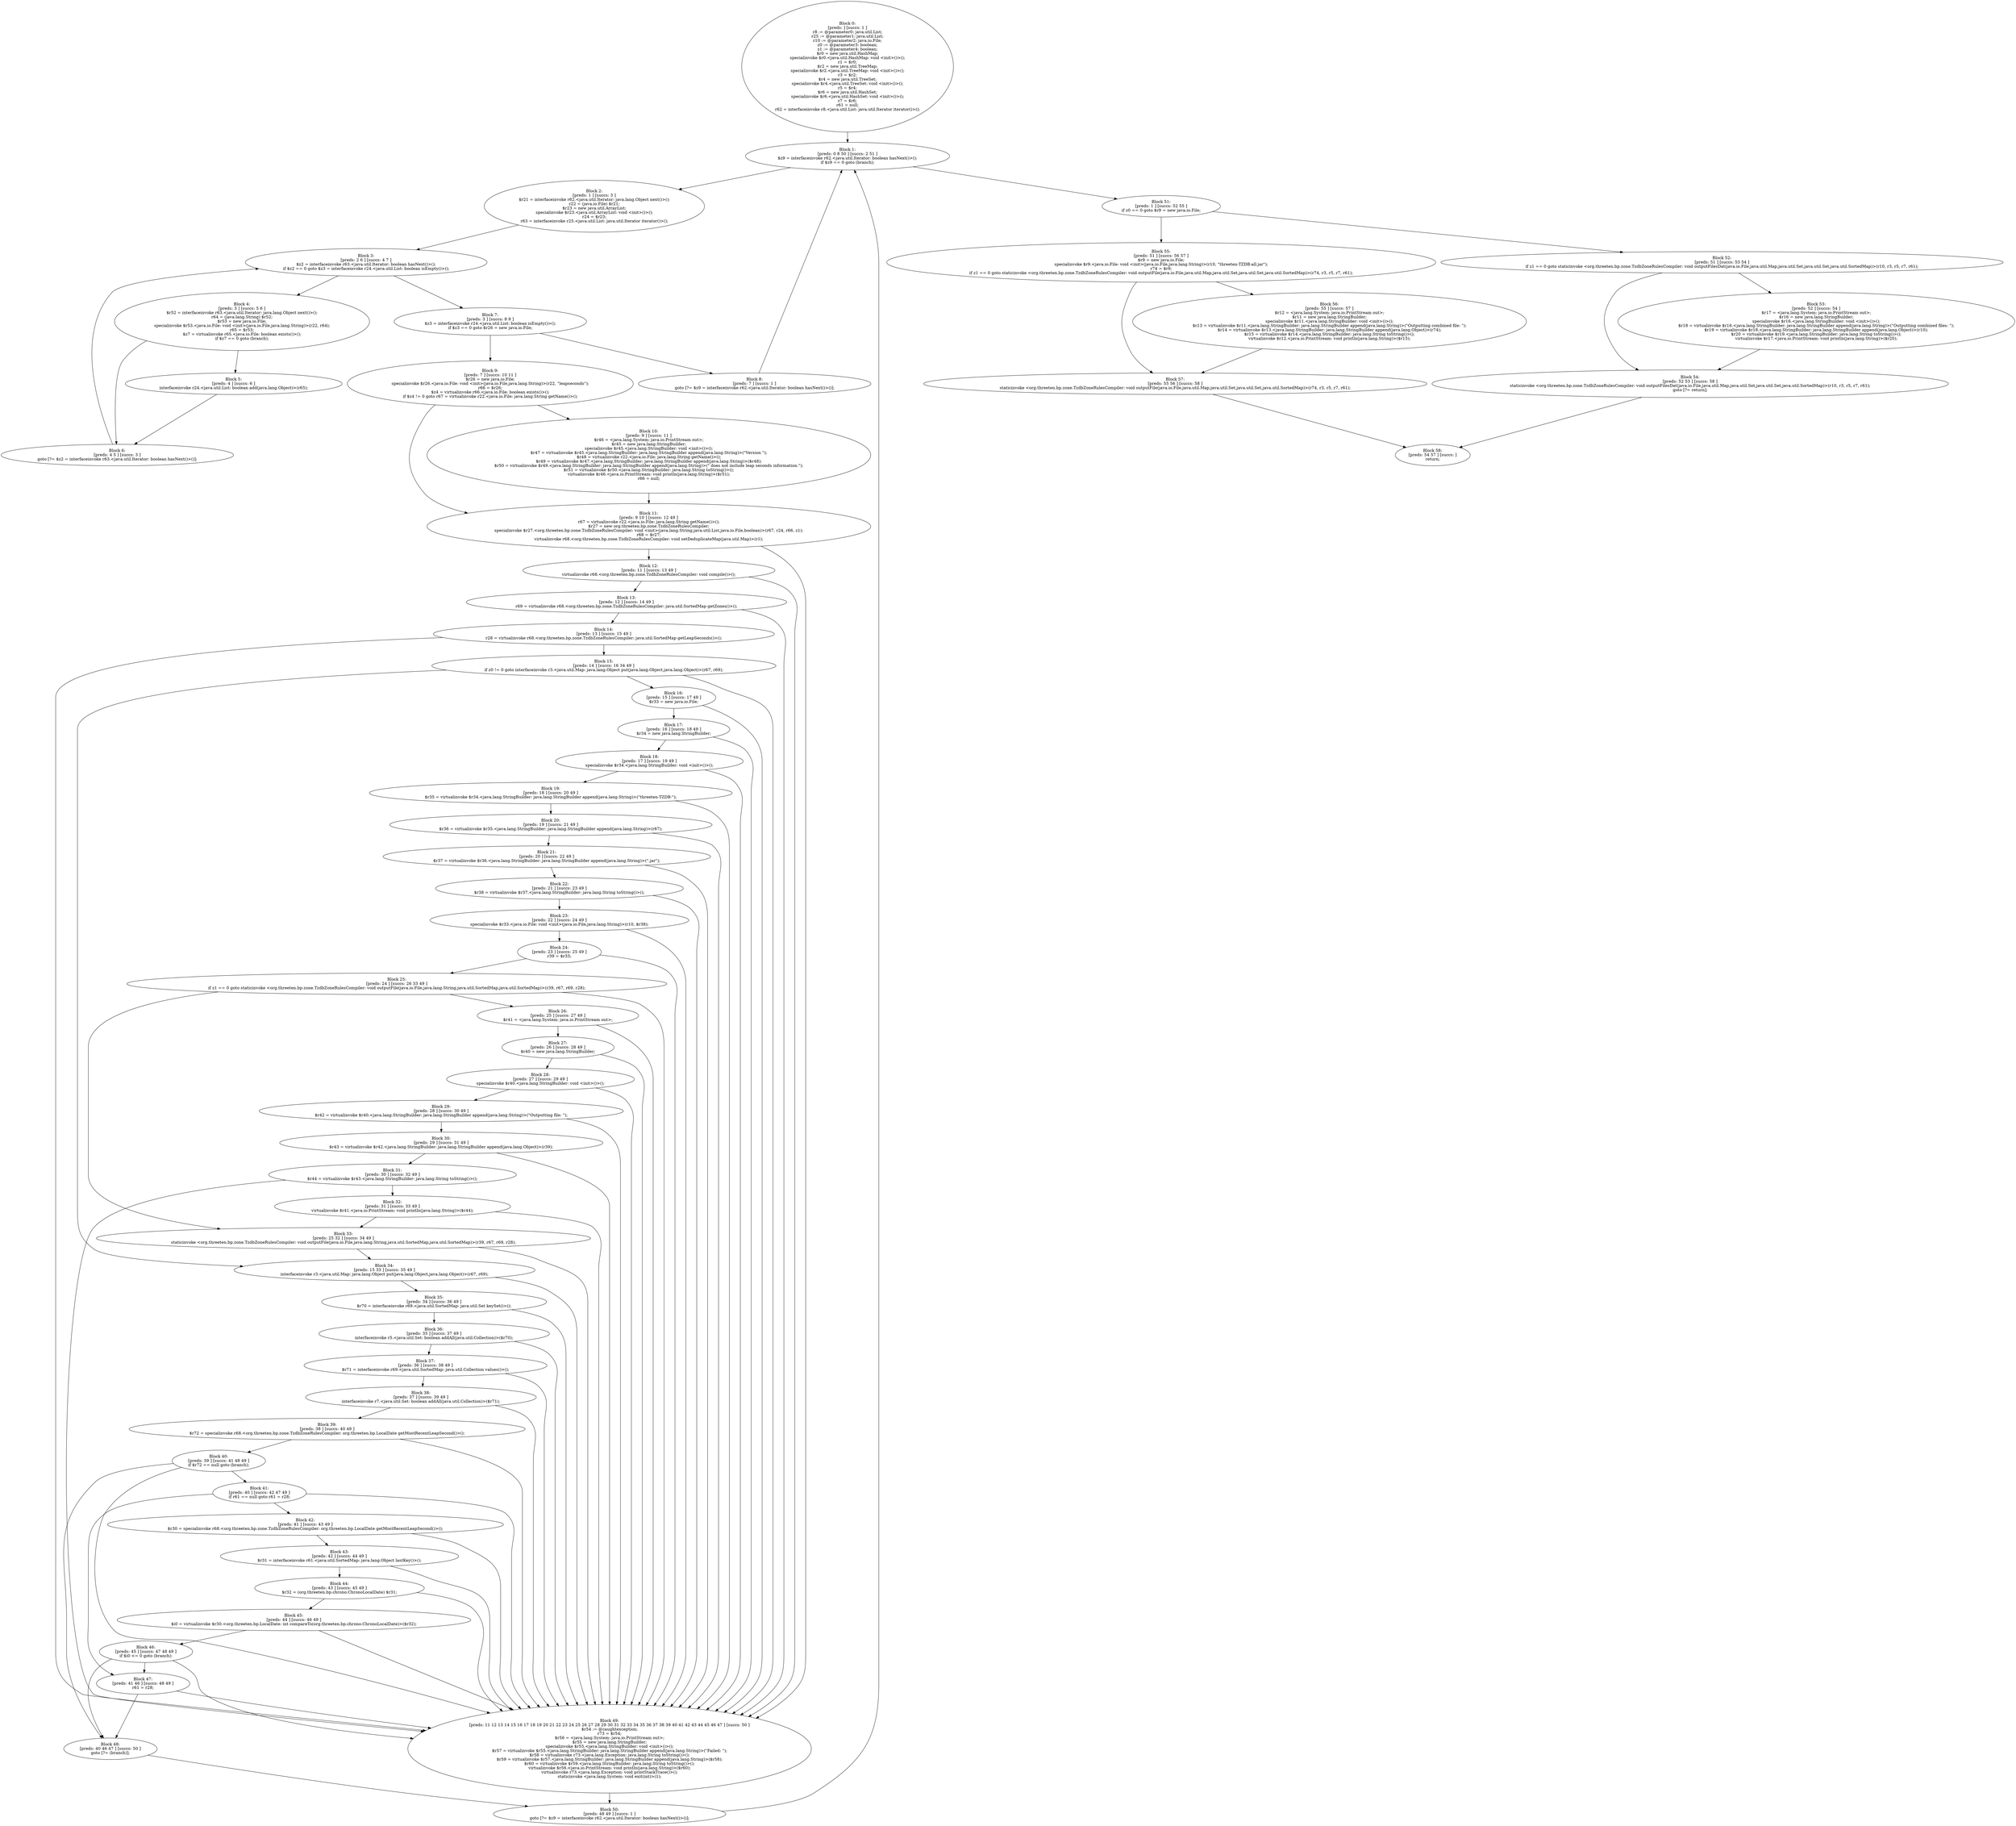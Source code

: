 digraph "unitGraph" {
    "Block 0:
[preds: ] [succs: 1 ]
r8 := @parameter0: java.util.List;
r25 := @parameter1: java.util.List;
r10 := @parameter2: java.io.File;
z0 := @parameter3: boolean;
z1 := @parameter4: boolean;
$r0 = new java.util.HashMap;
specialinvoke $r0.<java.util.HashMap: void <init>()>();
r1 = $r0;
$r2 = new java.util.TreeMap;
specialinvoke $r2.<java.util.TreeMap: void <init>()>();
r3 = $r2;
$r4 = new java.util.TreeSet;
specialinvoke $r4.<java.util.TreeSet: void <init>()>();
r5 = $r4;
$r6 = new java.util.HashSet;
specialinvoke $r6.<java.util.HashSet: void <init>()>();
r7 = $r6;
r61 = null;
r62 = interfaceinvoke r8.<java.util.List: java.util.Iterator iterator()>();
"
    "Block 1:
[preds: 0 8 50 ] [succs: 2 51 ]
$z9 = interfaceinvoke r62.<java.util.Iterator: boolean hasNext()>();
if $z9 == 0 goto (branch);
"
    "Block 2:
[preds: 1 ] [succs: 3 ]
$r21 = interfaceinvoke r62.<java.util.Iterator: java.lang.Object next()>();
r22 = (java.io.File) $r21;
$r23 = new java.util.ArrayList;
specialinvoke $r23.<java.util.ArrayList: void <init>()>();
r24 = $r23;
r63 = interfaceinvoke r25.<java.util.List: java.util.Iterator iterator()>();
"
    "Block 3:
[preds: 2 6 ] [succs: 4 7 ]
$z2 = interfaceinvoke r63.<java.util.Iterator: boolean hasNext()>();
if $z2 == 0 goto $z3 = interfaceinvoke r24.<java.util.List: boolean isEmpty()>();
"
    "Block 4:
[preds: 3 ] [succs: 5 6 ]
$r52 = interfaceinvoke r63.<java.util.Iterator: java.lang.Object next()>();
r64 = (java.lang.String) $r52;
$r53 = new java.io.File;
specialinvoke $r53.<java.io.File: void <init>(java.io.File,java.lang.String)>(r22, r64);
r65 = $r53;
$z7 = virtualinvoke r65.<java.io.File: boolean exists()>();
if $z7 == 0 goto (branch);
"
    "Block 5:
[preds: 4 ] [succs: 6 ]
interfaceinvoke r24.<java.util.List: boolean add(java.lang.Object)>(r65);
"
    "Block 6:
[preds: 4 5 ] [succs: 3 ]
goto [?= $z2 = interfaceinvoke r63.<java.util.Iterator: boolean hasNext()>()];
"
    "Block 7:
[preds: 3 ] [succs: 8 9 ]
$z3 = interfaceinvoke r24.<java.util.List: boolean isEmpty()>();
if $z3 == 0 goto $r26 = new java.io.File;
"
    "Block 8:
[preds: 7 ] [succs: 1 ]
goto [?= $z9 = interfaceinvoke r62.<java.util.Iterator: boolean hasNext()>()];
"
    "Block 9:
[preds: 7 ] [succs: 10 11 ]
$r26 = new java.io.File;
specialinvoke $r26.<java.io.File: void <init>(java.io.File,java.lang.String)>(r22, \"leapseconds\");
r66 = $r26;
$z4 = virtualinvoke r66.<java.io.File: boolean exists()>();
if $z4 != 0 goto r67 = virtualinvoke r22.<java.io.File: java.lang.String getName()>();
"
    "Block 10:
[preds: 9 ] [succs: 11 ]
$r46 = <java.lang.System: java.io.PrintStream out>;
$r45 = new java.lang.StringBuilder;
specialinvoke $r45.<java.lang.StringBuilder: void <init>()>();
$r47 = virtualinvoke $r45.<java.lang.StringBuilder: java.lang.StringBuilder append(java.lang.String)>(\"Version \");
$r48 = virtualinvoke r22.<java.io.File: java.lang.String getName()>();
$r49 = virtualinvoke $r47.<java.lang.StringBuilder: java.lang.StringBuilder append(java.lang.String)>($r48);
$r50 = virtualinvoke $r49.<java.lang.StringBuilder: java.lang.StringBuilder append(java.lang.String)>(\" does not include leap seconds information.\");
$r51 = virtualinvoke $r50.<java.lang.StringBuilder: java.lang.String toString()>();
virtualinvoke $r46.<java.io.PrintStream: void println(java.lang.String)>($r51);
r66 = null;
"
    "Block 11:
[preds: 9 10 ] [succs: 12 49 ]
r67 = virtualinvoke r22.<java.io.File: java.lang.String getName()>();
$r27 = new org.threeten.bp.zone.TzdbZoneRulesCompiler;
specialinvoke $r27.<org.threeten.bp.zone.TzdbZoneRulesCompiler: void <init>(java.lang.String,java.util.List,java.io.File,boolean)>(r67, r24, r66, z1);
r68 = $r27;
virtualinvoke r68.<org.threeten.bp.zone.TzdbZoneRulesCompiler: void setDeduplicateMap(java.util.Map)>(r1);
"
    "Block 12:
[preds: 11 ] [succs: 13 49 ]
virtualinvoke r68.<org.threeten.bp.zone.TzdbZoneRulesCompiler: void compile()>();
"
    "Block 13:
[preds: 12 ] [succs: 14 49 ]
r69 = virtualinvoke r68.<org.threeten.bp.zone.TzdbZoneRulesCompiler: java.util.SortedMap getZones()>();
"
    "Block 14:
[preds: 13 ] [succs: 15 49 ]
r28 = virtualinvoke r68.<org.threeten.bp.zone.TzdbZoneRulesCompiler: java.util.SortedMap getLeapSeconds()>();
"
    "Block 15:
[preds: 14 ] [succs: 16 34 49 ]
if z0 != 0 goto interfaceinvoke r3.<java.util.Map: java.lang.Object put(java.lang.Object,java.lang.Object)>(r67, r69);
"
    "Block 16:
[preds: 15 ] [succs: 17 49 ]
$r33 = new java.io.File;
"
    "Block 17:
[preds: 16 ] [succs: 18 49 ]
$r34 = new java.lang.StringBuilder;
"
    "Block 18:
[preds: 17 ] [succs: 19 49 ]
specialinvoke $r34.<java.lang.StringBuilder: void <init>()>();
"
    "Block 19:
[preds: 18 ] [succs: 20 49 ]
$r35 = virtualinvoke $r34.<java.lang.StringBuilder: java.lang.StringBuilder append(java.lang.String)>(\"threeten-TZDB-\");
"
    "Block 20:
[preds: 19 ] [succs: 21 49 ]
$r36 = virtualinvoke $r35.<java.lang.StringBuilder: java.lang.StringBuilder append(java.lang.String)>(r67);
"
    "Block 21:
[preds: 20 ] [succs: 22 49 ]
$r37 = virtualinvoke $r36.<java.lang.StringBuilder: java.lang.StringBuilder append(java.lang.String)>(\".jar\");
"
    "Block 22:
[preds: 21 ] [succs: 23 49 ]
$r38 = virtualinvoke $r37.<java.lang.StringBuilder: java.lang.String toString()>();
"
    "Block 23:
[preds: 22 ] [succs: 24 49 ]
specialinvoke $r33.<java.io.File: void <init>(java.io.File,java.lang.String)>(r10, $r38);
"
    "Block 24:
[preds: 23 ] [succs: 25 49 ]
r39 = $r33;
"
    "Block 25:
[preds: 24 ] [succs: 26 33 49 ]
if z1 == 0 goto staticinvoke <org.threeten.bp.zone.TzdbZoneRulesCompiler: void outputFile(java.io.File,java.lang.String,java.util.SortedMap,java.util.SortedMap)>(r39, r67, r69, r28);
"
    "Block 26:
[preds: 25 ] [succs: 27 49 ]
$r41 = <java.lang.System: java.io.PrintStream out>;
"
    "Block 27:
[preds: 26 ] [succs: 28 49 ]
$r40 = new java.lang.StringBuilder;
"
    "Block 28:
[preds: 27 ] [succs: 29 49 ]
specialinvoke $r40.<java.lang.StringBuilder: void <init>()>();
"
    "Block 29:
[preds: 28 ] [succs: 30 49 ]
$r42 = virtualinvoke $r40.<java.lang.StringBuilder: java.lang.StringBuilder append(java.lang.String)>(\"Outputting file: \");
"
    "Block 30:
[preds: 29 ] [succs: 31 49 ]
$r43 = virtualinvoke $r42.<java.lang.StringBuilder: java.lang.StringBuilder append(java.lang.Object)>(r39);
"
    "Block 31:
[preds: 30 ] [succs: 32 49 ]
$r44 = virtualinvoke $r43.<java.lang.StringBuilder: java.lang.String toString()>();
"
    "Block 32:
[preds: 31 ] [succs: 33 49 ]
virtualinvoke $r41.<java.io.PrintStream: void println(java.lang.String)>($r44);
"
    "Block 33:
[preds: 25 32 ] [succs: 34 49 ]
staticinvoke <org.threeten.bp.zone.TzdbZoneRulesCompiler: void outputFile(java.io.File,java.lang.String,java.util.SortedMap,java.util.SortedMap)>(r39, r67, r69, r28);
"
    "Block 34:
[preds: 15 33 ] [succs: 35 49 ]
interfaceinvoke r3.<java.util.Map: java.lang.Object put(java.lang.Object,java.lang.Object)>(r67, r69);
"
    "Block 35:
[preds: 34 ] [succs: 36 49 ]
$r70 = interfaceinvoke r69.<java.util.SortedMap: java.util.Set keySet()>();
"
    "Block 36:
[preds: 35 ] [succs: 37 49 ]
interfaceinvoke r5.<java.util.Set: boolean addAll(java.util.Collection)>($r70);
"
    "Block 37:
[preds: 36 ] [succs: 38 49 ]
$r71 = interfaceinvoke r69.<java.util.SortedMap: java.util.Collection values()>();
"
    "Block 38:
[preds: 37 ] [succs: 39 49 ]
interfaceinvoke r7.<java.util.Set: boolean addAll(java.util.Collection)>($r71);
"
    "Block 39:
[preds: 38 ] [succs: 40 49 ]
$r72 = specialinvoke r68.<org.threeten.bp.zone.TzdbZoneRulesCompiler: org.threeten.bp.LocalDate getMostRecentLeapSecond()>();
"
    "Block 40:
[preds: 39 ] [succs: 41 48 49 ]
if $r72 == null goto (branch);
"
    "Block 41:
[preds: 40 ] [succs: 42 47 49 ]
if r61 == null goto r61 = r28;
"
    "Block 42:
[preds: 41 ] [succs: 43 49 ]
$r30 = specialinvoke r68.<org.threeten.bp.zone.TzdbZoneRulesCompiler: org.threeten.bp.LocalDate getMostRecentLeapSecond()>();
"
    "Block 43:
[preds: 42 ] [succs: 44 49 ]
$r31 = interfaceinvoke r61.<java.util.SortedMap: java.lang.Object lastKey()>();
"
    "Block 44:
[preds: 43 ] [succs: 45 49 ]
$r32 = (org.threeten.bp.chrono.ChronoLocalDate) $r31;
"
    "Block 45:
[preds: 44 ] [succs: 46 49 ]
$i0 = virtualinvoke $r30.<org.threeten.bp.LocalDate: int compareTo(org.threeten.bp.chrono.ChronoLocalDate)>($r32);
"
    "Block 46:
[preds: 45 ] [succs: 47 48 49 ]
if $i0 <= 0 goto (branch);
"
    "Block 47:
[preds: 41 46 ] [succs: 48 49 ]
r61 = r28;
"
    "Block 48:
[preds: 40 46 47 ] [succs: 50 ]
goto [?= (branch)];
"
    "Block 49:
[preds: 11 12 13 14 15 16 17 18 19 20 21 22 23 24 25 26 27 28 29 30 31 32 33 34 35 36 37 38 39 40 41 42 43 44 45 46 47 ] [succs: 50 ]
$r54 := @caughtexception;
r73 = $r54;
$r56 = <java.lang.System: java.io.PrintStream out>;
$r55 = new java.lang.StringBuilder;
specialinvoke $r55.<java.lang.StringBuilder: void <init>()>();
$r57 = virtualinvoke $r55.<java.lang.StringBuilder: java.lang.StringBuilder append(java.lang.String)>(\"Failed: \");
$r58 = virtualinvoke r73.<java.lang.Exception: java.lang.String toString()>();
$r59 = virtualinvoke $r57.<java.lang.StringBuilder: java.lang.StringBuilder append(java.lang.String)>($r58);
$r60 = virtualinvoke $r59.<java.lang.StringBuilder: java.lang.String toString()>();
virtualinvoke $r56.<java.io.PrintStream: void println(java.lang.String)>($r60);
virtualinvoke r73.<java.lang.Exception: void printStackTrace()>();
staticinvoke <java.lang.System: void exit(int)>(1);
"
    "Block 50:
[preds: 48 49 ] [succs: 1 ]
goto [?= $z9 = interfaceinvoke r62.<java.util.Iterator: boolean hasNext()>()];
"
    "Block 51:
[preds: 1 ] [succs: 52 55 ]
if z0 == 0 goto $r9 = new java.io.File;
"
    "Block 52:
[preds: 51 ] [succs: 53 54 ]
if z1 == 0 goto staticinvoke <org.threeten.bp.zone.TzdbZoneRulesCompiler: void outputFilesDat(java.io.File,java.util.Map,java.util.Set,java.util.Set,java.util.SortedMap)>(r10, r3, r5, r7, r61);
"
    "Block 53:
[preds: 52 ] [succs: 54 ]
$r17 = <java.lang.System: java.io.PrintStream out>;
$r16 = new java.lang.StringBuilder;
specialinvoke $r16.<java.lang.StringBuilder: void <init>()>();
$r18 = virtualinvoke $r16.<java.lang.StringBuilder: java.lang.StringBuilder append(java.lang.String)>(\"Outputting combined files: \");
$r19 = virtualinvoke $r18.<java.lang.StringBuilder: java.lang.StringBuilder append(java.lang.Object)>(r10);
$r20 = virtualinvoke $r19.<java.lang.StringBuilder: java.lang.String toString()>();
virtualinvoke $r17.<java.io.PrintStream: void println(java.lang.String)>($r20);
"
    "Block 54:
[preds: 52 53 ] [succs: 58 ]
staticinvoke <org.threeten.bp.zone.TzdbZoneRulesCompiler: void outputFilesDat(java.io.File,java.util.Map,java.util.Set,java.util.Set,java.util.SortedMap)>(r10, r3, r5, r7, r61);
goto [?= return];
"
    "Block 55:
[preds: 51 ] [succs: 56 57 ]
$r9 = new java.io.File;
specialinvoke $r9.<java.io.File: void <init>(java.io.File,java.lang.String)>(r10, \"threeten-TZDB-all.jar\");
r74 = $r9;
if z1 == 0 goto staticinvoke <org.threeten.bp.zone.TzdbZoneRulesCompiler: void outputFile(java.io.File,java.util.Map,java.util.Set,java.util.Set,java.util.SortedMap)>(r74, r3, r5, r7, r61);
"
    "Block 56:
[preds: 55 ] [succs: 57 ]
$r12 = <java.lang.System: java.io.PrintStream out>;
$r11 = new java.lang.StringBuilder;
specialinvoke $r11.<java.lang.StringBuilder: void <init>()>();
$r13 = virtualinvoke $r11.<java.lang.StringBuilder: java.lang.StringBuilder append(java.lang.String)>(\"Outputting combined file: \");
$r14 = virtualinvoke $r13.<java.lang.StringBuilder: java.lang.StringBuilder append(java.lang.Object)>(r74);
$r15 = virtualinvoke $r14.<java.lang.StringBuilder: java.lang.String toString()>();
virtualinvoke $r12.<java.io.PrintStream: void println(java.lang.String)>($r15);
"
    "Block 57:
[preds: 55 56 ] [succs: 58 ]
staticinvoke <org.threeten.bp.zone.TzdbZoneRulesCompiler: void outputFile(java.io.File,java.util.Map,java.util.Set,java.util.Set,java.util.SortedMap)>(r74, r3, r5, r7, r61);
"
    "Block 58:
[preds: 54 57 ] [succs: ]
return;
"
    "Block 0:
[preds: ] [succs: 1 ]
r8 := @parameter0: java.util.List;
r25 := @parameter1: java.util.List;
r10 := @parameter2: java.io.File;
z0 := @parameter3: boolean;
z1 := @parameter4: boolean;
$r0 = new java.util.HashMap;
specialinvoke $r0.<java.util.HashMap: void <init>()>();
r1 = $r0;
$r2 = new java.util.TreeMap;
specialinvoke $r2.<java.util.TreeMap: void <init>()>();
r3 = $r2;
$r4 = new java.util.TreeSet;
specialinvoke $r4.<java.util.TreeSet: void <init>()>();
r5 = $r4;
$r6 = new java.util.HashSet;
specialinvoke $r6.<java.util.HashSet: void <init>()>();
r7 = $r6;
r61 = null;
r62 = interfaceinvoke r8.<java.util.List: java.util.Iterator iterator()>();
"->"Block 1:
[preds: 0 8 50 ] [succs: 2 51 ]
$z9 = interfaceinvoke r62.<java.util.Iterator: boolean hasNext()>();
if $z9 == 0 goto (branch);
";
    "Block 1:
[preds: 0 8 50 ] [succs: 2 51 ]
$z9 = interfaceinvoke r62.<java.util.Iterator: boolean hasNext()>();
if $z9 == 0 goto (branch);
"->"Block 2:
[preds: 1 ] [succs: 3 ]
$r21 = interfaceinvoke r62.<java.util.Iterator: java.lang.Object next()>();
r22 = (java.io.File) $r21;
$r23 = new java.util.ArrayList;
specialinvoke $r23.<java.util.ArrayList: void <init>()>();
r24 = $r23;
r63 = interfaceinvoke r25.<java.util.List: java.util.Iterator iterator()>();
";
    "Block 1:
[preds: 0 8 50 ] [succs: 2 51 ]
$z9 = interfaceinvoke r62.<java.util.Iterator: boolean hasNext()>();
if $z9 == 0 goto (branch);
"->"Block 51:
[preds: 1 ] [succs: 52 55 ]
if z0 == 0 goto $r9 = new java.io.File;
";
    "Block 2:
[preds: 1 ] [succs: 3 ]
$r21 = interfaceinvoke r62.<java.util.Iterator: java.lang.Object next()>();
r22 = (java.io.File) $r21;
$r23 = new java.util.ArrayList;
specialinvoke $r23.<java.util.ArrayList: void <init>()>();
r24 = $r23;
r63 = interfaceinvoke r25.<java.util.List: java.util.Iterator iterator()>();
"->"Block 3:
[preds: 2 6 ] [succs: 4 7 ]
$z2 = interfaceinvoke r63.<java.util.Iterator: boolean hasNext()>();
if $z2 == 0 goto $z3 = interfaceinvoke r24.<java.util.List: boolean isEmpty()>();
";
    "Block 3:
[preds: 2 6 ] [succs: 4 7 ]
$z2 = interfaceinvoke r63.<java.util.Iterator: boolean hasNext()>();
if $z2 == 0 goto $z3 = interfaceinvoke r24.<java.util.List: boolean isEmpty()>();
"->"Block 4:
[preds: 3 ] [succs: 5 6 ]
$r52 = interfaceinvoke r63.<java.util.Iterator: java.lang.Object next()>();
r64 = (java.lang.String) $r52;
$r53 = new java.io.File;
specialinvoke $r53.<java.io.File: void <init>(java.io.File,java.lang.String)>(r22, r64);
r65 = $r53;
$z7 = virtualinvoke r65.<java.io.File: boolean exists()>();
if $z7 == 0 goto (branch);
";
    "Block 3:
[preds: 2 6 ] [succs: 4 7 ]
$z2 = interfaceinvoke r63.<java.util.Iterator: boolean hasNext()>();
if $z2 == 0 goto $z3 = interfaceinvoke r24.<java.util.List: boolean isEmpty()>();
"->"Block 7:
[preds: 3 ] [succs: 8 9 ]
$z3 = interfaceinvoke r24.<java.util.List: boolean isEmpty()>();
if $z3 == 0 goto $r26 = new java.io.File;
";
    "Block 4:
[preds: 3 ] [succs: 5 6 ]
$r52 = interfaceinvoke r63.<java.util.Iterator: java.lang.Object next()>();
r64 = (java.lang.String) $r52;
$r53 = new java.io.File;
specialinvoke $r53.<java.io.File: void <init>(java.io.File,java.lang.String)>(r22, r64);
r65 = $r53;
$z7 = virtualinvoke r65.<java.io.File: boolean exists()>();
if $z7 == 0 goto (branch);
"->"Block 5:
[preds: 4 ] [succs: 6 ]
interfaceinvoke r24.<java.util.List: boolean add(java.lang.Object)>(r65);
";
    "Block 4:
[preds: 3 ] [succs: 5 6 ]
$r52 = interfaceinvoke r63.<java.util.Iterator: java.lang.Object next()>();
r64 = (java.lang.String) $r52;
$r53 = new java.io.File;
specialinvoke $r53.<java.io.File: void <init>(java.io.File,java.lang.String)>(r22, r64);
r65 = $r53;
$z7 = virtualinvoke r65.<java.io.File: boolean exists()>();
if $z7 == 0 goto (branch);
"->"Block 6:
[preds: 4 5 ] [succs: 3 ]
goto [?= $z2 = interfaceinvoke r63.<java.util.Iterator: boolean hasNext()>()];
";
    "Block 5:
[preds: 4 ] [succs: 6 ]
interfaceinvoke r24.<java.util.List: boolean add(java.lang.Object)>(r65);
"->"Block 6:
[preds: 4 5 ] [succs: 3 ]
goto [?= $z2 = interfaceinvoke r63.<java.util.Iterator: boolean hasNext()>()];
";
    "Block 6:
[preds: 4 5 ] [succs: 3 ]
goto [?= $z2 = interfaceinvoke r63.<java.util.Iterator: boolean hasNext()>()];
"->"Block 3:
[preds: 2 6 ] [succs: 4 7 ]
$z2 = interfaceinvoke r63.<java.util.Iterator: boolean hasNext()>();
if $z2 == 0 goto $z3 = interfaceinvoke r24.<java.util.List: boolean isEmpty()>();
";
    "Block 7:
[preds: 3 ] [succs: 8 9 ]
$z3 = interfaceinvoke r24.<java.util.List: boolean isEmpty()>();
if $z3 == 0 goto $r26 = new java.io.File;
"->"Block 8:
[preds: 7 ] [succs: 1 ]
goto [?= $z9 = interfaceinvoke r62.<java.util.Iterator: boolean hasNext()>()];
";
    "Block 7:
[preds: 3 ] [succs: 8 9 ]
$z3 = interfaceinvoke r24.<java.util.List: boolean isEmpty()>();
if $z3 == 0 goto $r26 = new java.io.File;
"->"Block 9:
[preds: 7 ] [succs: 10 11 ]
$r26 = new java.io.File;
specialinvoke $r26.<java.io.File: void <init>(java.io.File,java.lang.String)>(r22, \"leapseconds\");
r66 = $r26;
$z4 = virtualinvoke r66.<java.io.File: boolean exists()>();
if $z4 != 0 goto r67 = virtualinvoke r22.<java.io.File: java.lang.String getName()>();
";
    "Block 8:
[preds: 7 ] [succs: 1 ]
goto [?= $z9 = interfaceinvoke r62.<java.util.Iterator: boolean hasNext()>()];
"->"Block 1:
[preds: 0 8 50 ] [succs: 2 51 ]
$z9 = interfaceinvoke r62.<java.util.Iterator: boolean hasNext()>();
if $z9 == 0 goto (branch);
";
    "Block 9:
[preds: 7 ] [succs: 10 11 ]
$r26 = new java.io.File;
specialinvoke $r26.<java.io.File: void <init>(java.io.File,java.lang.String)>(r22, \"leapseconds\");
r66 = $r26;
$z4 = virtualinvoke r66.<java.io.File: boolean exists()>();
if $z4 != 0 goto r67 = virtualinvoke r22.<java.io.File: java.lang.String getName()>();
"->"Block 10:
[preds: 9 ] [succs: 11 ]
$r46 = <java.lang.System: java.io.PrintStream out>;
$r45 = new java.lang.StringBuilder;
specialinvoke $r45.<java.lang.StringBuilder: void <init>()>();
$r47 = virtualinvoke $r45.<java.lang.StringBuilder: java.lang.StringBuilder append(java.lang.String)>(\"Version \");
$r48 = virtualinvoke r22.<java.io.File: java.lang.String getName()>();
$r49 = virtualinvoke $r47.<java.lang.StringBuilder: java.lang.StringBuilder append(java.lang.String)>($r48);
$r50 = virtualinvoke $r49.<java.lang.StringBuilder: java.lang.StringBuilder append(java.lang.String)>(\" does not include leap seconds information.\");
$r51 = virtualinvoke $r50.<java.lang.StringBuilder: java.lang.String toString()>();
virtualinvoke $r46.<java.io.PrintStream: void println(java.lang.String)>($r51);
r66 = null;
";
    "Block 9:
[preds: 7 ] [succs: 10 11 ]
$r26 = new java.io.File;
specialinvoke $r26.<java.io.File: void <init>(java.io.File,java.lang.String)>(r22, \"leapseconds\");
r66 = $r26;
$z4 = virtualinvoke r66.<java.io.File: boolean exists()>();
if $z4 != 0 goto r67 = virtualinvoke r22.<java.io.File: java.lang.String getName()>();
"->"Block 11:
[preds: 9 10 ] [succs: 12 49 ]
r67 = virtualinvoke r22.<java.io.File: java.lang.String getName()>();
$r27 = new org.threeten.bp.zone.TzdbZoneRulesCompiler;
specialinvoke $r27.<org.threeten.bp.zone.TzdbZoneRulesCompiler: void <init>(java.lang.String,java.util.List,java.io.File,boolean)>(r67, r24, r66, z1);
r68 = $r27;
virtualinvoke r68.<org.threeten.bp.zone.TzdbZoneRulesCompiler: void setDeduplicateMap(java.util.Map)>(r1);
";
    "Block 10:
[preds: 9 ] [succs: 11 ]
$r46 = <java.lang.System: java.io.PrintStream out>;
$r45 = new java.lang.StringBuilder;
specialinvoke $r45.<java.lang.StringBuilder: void <init>()>();
$r47 = virtualinvoke $r45.<java.lang.StringBuilder: java.lang.StringBuilder append(java.lang.String)>(\"Version \");
$r48 = virtualinvoke r22.<java.io.File: java.lang.String getName()>();
$r49 = virtualinvoke $r47.<java.lang.StringBuilder: java.lang.StringBuilder append(java.lang.String)>($r48);
$r50 = virtualinvoke $r49.<java.lang.StringBuilder: java.lang.StringBuilder append(java.lang.String)>(\" does not include leap seconds information.\");
$r51 = virtualinvoke $r50.<java.lang.StringBuilder: java.lang.String toString()>();
virtualinvoke $r46.<java.io.PrintStream: void println(java.lang.String)>($r51);
r66 = null;
"->"Block 11:
[preds: 9 10 ] [succs: 12 49 ]
r67 = virtualinvoke r22.<java.io.File: java.lang.String getName()>();
$r27 = new org.threeten.bp.zone.TzdbZoneRulesCompiler;
specialinvoke $r27.<org.threeten.bp.zone.TzdbZoneRulesCompiler: void <init>(java.lang.String,java.util.List,java.io.File,boolean)>(r67, r24, r66, z1);
r68 = $r27;
virtualinvoke r68.<org.threeten.bp.zone.TzdbZoneRulesCompiler: void setDeduplicateMap(java.util.Map)>(r1);
";
    "Block 11:
[preds: 9 10 ] [succs: 12 49 ]
r67 = virtualinvoke r22.<java.io.File: java.lang.String getName()>();
$r27 = new org.threeten.bp.zone.TzdbZoneRulesCompiler;
specialinvoke $r27.<org.threeten.bp.zone.TzdbZoneRulesCompiler: void <init>(java.lang.String,java.util.List,java.io.File,boolean)>(r67, r24, r66, z1);
r68 = $r27;
virtualinvoke r68.<org.threeten.bp.zone.TzdbZoneRulesCompiler: void setDeduplicateMap(java.util.Map)>(r1);
"->"Block 12:
[preds: 11 ] [succs: 13 49 ]
virtualinvoke r68.<org.threeten.bp.zone.TzdbZoneRulesCompiler: void compile()>();
";
    "Block 11:
[preds: 9 10 ] [succs: 12 49 ]
r67 = virtualinvoke r22.<java.io.File: java.lang.String getName()>();
$r27 = new org.threeten.bp.zone.TzdbZoneRulesCompiler;
specialinvoke $r27.<org.threeten.bp.zone.TzdbZoneRulesCompiler: void <init>(java.lang.String,java.util.List,java.io.File,boolean)>(r67, r24, r66, z1);
r68 = $r27;
virtualinvoke r68.<org.threeten.bp.zone.TzdbZoneRulesCompiler: void setDeduplicateMap(java.util.Map)>(r1);
"->"Block 49:
[preds: 11 12 13 14 15 16 17 18 19 20 21 22 23 24 25 26 27 28 29 30 31 32 33 34 35 36 37 38 39 40 41 42 43 44 45 46 47 ] [succs: 50 ]
$r54 := @caughtexception;
r73 = $r54;
$r56 = <java.lang.System: java.io.PrintStream out>;
$r55 = new java.lang.StringBuilder;
specialinvoke $r55.<java.lang.StringBuilder: void <init>()>();
$r57 = virtualinvoke $r55.<java.lang.StringBuilder: java.lang.StringBuilder append(java.lang.String)>(\"Failed: \");
$r58 = virtualinvoke r73.<java.lang.Exception: java.lang.String toString()>();
$r59 = virtualinvoke $r57.<java.lang.StringBuilder: java.lang.StringBuilder append(java.lang.String)>($r58);
$r60 = virtualinvoke $r59.<java.lang.StringBuilder: java.lang.String toString()>();
virtualinvoke $r56.<java.io.PrintStream: void println(java.lang.String)>($r60);
virtualinvoke r73.<java.lang.Exception: void printStackTrace()>();
staticinvoke <java.lang.System: void exit(int)>(1);
";
    "Block 12:
[preds: 11 ] [succs: 13 49 ]
virtualinvoke r68.<org.threeten.bp.zone.TzdbZoneRulesCompiler: void compile()>();
"->"Block 13:
[preds: 12 ] [succs: 14 49 ]
r69 = virtualinvoke r68.<org.threeten.bp.zone.TzdbZoneRulesCompiler: java.util.SortedMap getZones()>();
";
    "Block 12:
[preds: 11 ] [succs: 13 49 ]
virtualinvoke r68.<org.threeten.bp.zone.TzdbZoneRulesCompiler: void compile()>();
"->"Block 49:
[preds: 11 12 13 14 15 16 17 18 19 20 21 22 23 24 25 26 27 28 29 30 31 32 33 34 35 36 37 38 39 40 41 42 43 44 45 46 47 ] [succs: 50 ]
$r54 := @caughtexception;
r73 = $r54;
$r56 = <java.lang.System: java.io.PrintStream out>;
$r55 = new java.lang.StringBuilder;
specialinvoke $r55.<java.lang.StringBuilder: void <init>()>();
$r57 = virtualinvoke $r55.<java.lang.StringBuilder: java.lang.StringBuilder append(java.lang.String)>(\"Failed: \");
$r58 = virtualinvoke r73.<java.lang.Exception: java.lang.String toString()>();
$r59 = virtualinvoke $r57.<java.lang.StringBuilder: java.lang.StringBuilder append(java.lang.String)>($r58);
$r60 = virtualinvoke $r59.<java.lang.StringBuilder: java.lang.String toString()>();
virtualinvoke $r56.<java.io.PrintStream: void println(java.lang.String)>($r60);
virtualinvoke r73.<java.lang.Exception: void printStackTrace()>();
staticinvoke <java.lang.System: void exit(int)>(1);
";
    "Block 13:
[preds: 12 ] [succs: 14 49 ]
r69 = virtualinvoke r68.<org.threeten.bp.zone.TzdbZoneRulesCompiler: java.util.SortedMap getZones()>();
"->"Block 14:
[preds: 13 ] [succs: 15 49 ]
r28 = virtualinvoke r68.<org.threeten.bp.zone.TzdbZoneRulesCompiler: java.util.SortedMap getLeapSeconds()>();
";
    "Block 13:
[preds: 12 ] [succs: 14 49 ]
r69 = virtualinvoke r68.<org.threeten.bp.zone.TzdbZoneRulesCompiler: java.util.SortedMap getZones()>();
"->"Block 49:
[preds: 11 12 13 14 15 16 17 18 19 20 21 22 23 24 25 26 27 28 29 30 31 32 33 34 35 36 37 38 39 40 41 42 43 44 45 46 47 ] [succs: 50 ]
$r54 := @caughtexception;
r73 = $r54;
$r56 = <java.lang.System: java.io.PrintStream out>;
$r55 = new java.lang.StringBuilder;
specialinvoke $r55.<java.lang.StringBuilder: void <init>()>();
$r57 = virtualinvoke $r55.<java.lang.StringBuilder: java.lang.StringBuilder append(java.lang.String)>(\"Failed: \");
$r58 = virtualinvoke r73.<java.lang.Exception: java.lang.String toString()>();
$r59 = virtualinvoke $r57.<java.lang.StringBuilder: java.lang.StringBuilder append(java.lang.String)>($r58);
$r60 = virtualinvoke $r59.<java.lang.StringBuilder: java.lang.String toString()>();
virtualinvoke $r56.<java.io.PrintStream: void println(java.lang.String)>($r60);
virtualinvoke r73.<java.lang.Exception: void printStackTrace()>();
staticinvoke <java.lang.System: void exit(int)>(1);
";
    "Block 14:
[preds: 13 ] [succs: 15 49 ]
r28 = virtualinvoke r68.<org.threeten.bp.zone.TzdbZoneRulesCompiler: java.util.SortedMap getLeapSeconds()>();
"->"Block 15:
[preds: 14 ] [succs: 16 34 49 ]
if z0 != 0 goto interfaceinvoke r3.<java.util.Map: java.lang.Object put(java.lang.Object,java.lang.Object)>(r67, r69);
";
    "Block 14:
[preds: 13 ] [succs: 15 49 ]
r28 = virtualinvoke r68.<org.threeten.bp.zone.TzdbZoneRulesCompiler: java.util.SortedMap getLeapSeconds()>();
"->"Block 49:
[preds: 11 12 13 14 15 16 17 18 19 20 21 22 23 24 25 26 27 28 29 30 31 32 33 34 35 36 37 38 39 40 41 42 43 44 45 46 47 ] [succs: 50 ]
$r54 := @caughtexception;
r73 = $r54;
$r56 = <java.lang.System: java.io.PrintStream out>;
$r55 = new java.lang.StringBuilder;
specialinvoke $r55.<java.lang.StringBuilder: void <init>()>();
$r57 = virtualinvoke $r55.<java.lang.StringBuilder: java.lang.StringBuilder append(java.lang.String)>(\"Failed: \");
$r58 = virtualinvoke r73.<java.lang.Exception: java.lang.String toString()>();
$r59 = virtualinvoke $r57.<java.lang.StringBuilder: java.lang.StringBuilder append(java.lang.String)>($r58);
$r60 = virtualinvoke $r59.<java.lang.StringBuilder: java.lang.String toString()>();
virtualinvoke $r56.<java.io.PrintStream: void println(java.lang.String)>($r60);
virtualinvoke r73.<java.lang.Exception: void printStackTrace()>();
staticinvoke <java.lang.System: void exit(int)>(1);
";
    "Block 15:
[preds: 14 ] [succs: 16 34 49 ]
if z0 != 0 goto interfaceinvoke r3.<java.util.Map: java.lang.Object put(java.lang.Object,java.lang.Object)>(r67, r69);
"->"Block 16:
[preds: 15 ] [succs: 17 49 ]
$r33 = new java.io.File;
";
    "Block 15:
[preds: 14 ] [succs: 16 34 49 ]
if z0 != 0 goto interfaceinvoke r3.<java.util.Map: java.lang.Object put(java.lang.Object,java.lang.Object)>(r67, r69);
"->"Block 34:
[preds: 15 33 ] [succs: 35 49 ]
interfaceinvoke r3.<java.util.Map: java.lang.Object put(java.lang.Object,java.lang.Object)>(r67, r69);
";
    "Block 15:
[preds: 14 ] [succs: 16 34 49 ]
if z0 != 0 goto interfaceinvoke r3.<java.util.Map: java.lang.Object put(java.lang.Object,java.lang.Object)>(r67, r69);
"->"Block 49:
[preds: 11 12 13 14 15 16 17 18 19 20 21 22 23 24 25 26 27 28 29 30 31 32 33 34 35 36 37 38 39 40 41 42 43 44 45 46 47 ] [succs: 50 ]
$r54 := @caughtexception;
r73 = $r54;
$r56 = <java.lang.System: java.io.PrintStream out>;
$r55 = new java.lang.StringBuilder;
specialinvoke $r55.<java.lang.StringBuilder: void <init>()>();
$r57 = virtualinvoke $r55.<java.lang.StringBuilder: java.lang.StringBuilder append(java.lang.String)>(\"Failed: \");
$r58 = virtualinvoke r73.<java.lang.Exception: java.lang.String toString()>();
$r59 = virtualinvoke $r57.<java.lang.StringBuilder: java.lang.StringBuilder append(java.lang.String)>($r58);
$r60 = virtualinvoke $r59.<java.lang.StringBuilder: java.lang.String toString()>();
virtualinvoke $r56.<java.io.PrintStream: void println(java.lang.String)>($r60);
virtualinvoke r73.<java.lang.Exception: void printStackTrace()>();
staticinvoke <java.lang.System: void exit(int)>(1);
";
    "Block 16:
[preds: 15 ] [succs: 17 49 ]
$r33 = new java.io.File;
"->"Block 17:
[preds: 16 ] [succs: 18 49 ]
$r34 = new java.lang.StringBuilder;
";
    "Block 16:
[preds: 15 ] [succs: 17 49 ]
$r33 = new java.io.File;
"->"Block 49:
[preds: 11 12 13 14 15 16 17 18 19 20 21 22 23 24 25 26 27 28 29 30 31 32 33 34 35 36 37 38 39 40 41 42 43 44 45 46 47 ] [succs: 50 ]
$r54 := @caughtexception;
r73 = $r54;
$r56 = <java.lang.System: java.io.PrintStream out>;
$r55 = new java.lang.StringBuilder;
specialinvoke $r55.<java.lang.StringBuilder: void <init>()>();
$r57 = virtualinvoke $r55.<java.lang.StringBuilder: java.lang.StringBuilder append(java.lang.String)>(\"Failed: \");
$r58 = virtualinvoke r73.<java.lang.Exception: java.lang.String toString()>();
$r59 = virtualinvoke $r57.<java.lang.StringBuilder: java.lang.StringBuilder append(java.lang.String)>($r58);
$r60 = virtualinvoke $r59.<java.lang.StringBuilder: java.lang.String toString()>();
virtualinvoke $r56.<java.io.PrintStream: void println(java.lang.String)>($r60);
virtualinvoke r73.<java.lang.Exception: void printStackTrace()>();
staticinvoke <java.lang.System: void exit(int)>(1);
";
    "Block 17:
[preds: 16 ] [succs: 18 49 ]
$r34 = new java.lang.StringBuilder;
"->"Block 18:
[preds: 17 ] [succs: 19 49 ]
specialinvoke $r34.<java.lang.StringBuilder: void <init>()>();
";
    "Block 17:
[preds: 16 ] [succs: 18 49 ]
$r34 = new java.lang.StringBuilder;
"->"Block 49:
[preds: 11 12 13 14 15 16 17 18 19 20 21 22 23 24 25 26 27 28 29 30 31 32 33 34 35 36 37 38 39 40 41 42 43 44 45 46 47 ] [succs: 50 ]
$r54 := @caughtexception;
r73 = $r54;
$r56 = <java.lang.System: java.io.PrintStream out>;
$r55 = new java.lang.StringBuilder;
specialinvoke $r55.<java.lang.StringBuilder: void <init>()>();
$r57 = virtualinvoke $r55.<java.lang.StringBuilder: java.lang.StringBuilder append(java.lang.String)>(\"Failed: \");
$r58 = virtualinvoke r73.<java.lang.Exception: java.lang.String toString()>();
$r59 = virtualinvoke $r57.<java.lang.StringBuilder: java.lang.StringBuilder append(java.lang.String)>($r58);
$r60 = virtualinvoke $r59.<java.lang.StringBuilder: java.lang.String toString()>();
virtualinvoke $r56.<java.io.PrintStream: void println(java.lang.String)>($r60);
virtualinvoke r73.<java.lang.Exception: void printStackTrace()>();
staticinvoke <java.lang.System: void exit(int)>(1);
";
    "Block 18:
[preds: 17 ] [succs: 19 49 ]
specialinvoke $r34.<java.lang.StringBuilder: void <init>()>();
"->"Block 19:
[preds: 18 ] [succs: 20 49 ]
$r35 = virtualinvoke $r34.<java.lang.StringBuilder: java.lang.StringBuilder append(java.lang.String)>(\"threeten-TZDB-\");
";
    "Block 18:
[preds: 17 ] [succs: 19 49 ]
specialinvoke $r34.<java.lang.StringBuilder: void <init>()>();
"->"Block 49:
[preds: 11 12 13 14 15 16 17 18 19 20 21 22 23 24 25 26 27 28 29 30 31 32 33 34 35 36 37 38 39 40 41 42 43 44 45 46 47 ] [succs: 50 ]
$r54 := @caughtexception;
r73 = $r54;
$r56 = <java.lang.System: java.io.PrintStream out>;
$r55 = new java.lang.StringBuilder;
specialinvoke $r55.<java.lang.StringBuilder: void <init>()>();
$r57 = virtualinvoke $r55.<java.lang.StringBuilder: java.lang.StringBuilder append(java.lang.String)>(\"Failed: \");
$r58 = virtualinvoke r73.<java.lang.Exception: java.lang.String toString()>();
$r59 = virtualinvoke $r57.<java.lang.StringBuilder: java.lang.StringBuilder append(java.lang.String)>($r58);
$r60 = virtualinvoke $r59.<java.lang.StringBuilder: java.lang.String toString()>();
virtualinvoke $r56.<java.io.PrintStream: void println(java.lang.String)>($r60);
virtualinvoke r73.<java.lang.Exception: void printStackTrace()>();
staticinvoke <java.lang.System: void exit(int)>(1);
";
    "Block 19:
[preds: 18 ] [succs: 20 49 ]
$r35 = virtualinvoke $r34.<java.lang.StringBuilder: java.lang.StringBuilder append(java.lang.String)>(\"threeten-TZDB-\");
"->"Block 20:
[preds: 19 ] [succs: 21 49 ]
$r36 = virtualinvoke $r35.<java.lang.StringBuilder: java.lang.StringBuilder append(java.lang.String)>(r67);
";
    "Block 19:
[preds: 18 ] [succs: 20 49 ]
$r35 = virtualinvoke $r34.<java.lang.StringBuilder: java.lang.StringBuilder append(java.lang.String)>(\"threeten-TZDB-\");
"->"Block 49:
[preds: 11 12 13 14 15 16 17 18 19 20 21 22 23 24 25 26 27 28 29 30 31 32 33 34 35 36 37 38 39 40 41 42 43 44 45 46 47 ] [succs: 50 ]
$r54 := @caughtexception;
r73 = $r54;
$r56 = <java.lang.System: java.io.PrintStream out>;
$r55 = new java.lang.StringBuilder;
specialinvoke $r55.<java.lang.StringBuilder: void <init>()>();
$r57 = virtualinvoke $r55.<java.lang.StringBuilder: java.lang.StringBuilder append(java.lang.String)>(\"Failed: \");
$r58 = virtualinvoke r73.<java.lang.Exception: java.lang.String toString()>();
$r59 = virtualinvoke $r57.<java.lang.StringBuilder: java.lang.StringBuilder append(java.lang.String)>($r58);
$r60 = virtualinvoke $r59.<java.lang.StringBuilder: java.lang.String toString()>();
virtualinvoke $r56.<java.io.PrintStream: void println(java.lang.String)>($r60);
virtualinvoke r73.<java.lang.Exception: void printStackTrace()>();
staticinvoke <java.lang.System: void exit(int)>(1);
";
    "Block 20:
[preds: 19 ] [succs: 21 49 ]
$r36 = virtualinvoke $r35.<java.lang.StringBuilder: java.lang.StringBuilder append(java.lang.String)>(r67);
"->"Block 21:
[preds: 20 ] [succs: 22 49 ]
$r37 = virtualinvoke $r36.<java.lang.StringBuilder: java.lang.StringBuilder append(java.lang.String)>(\".jar\");
";
    "Block 20:
[preds: 19 ] [succs: 21 49 ]
$r36 = virtualinvoke $r35.<java.lang.StringBuilder: java.lang.StringBuilder append(java.lang.String)>(r67);
"->"Block 49:
[preds: 11 12 13 14 15 16 17 18 19 20 21 22 23 24 25 26 27 28 29 30 31 32 33 34 35 36 37 38 39 40 41 42 43 44 45 46 47 ] [succs: 50 ]
$r54 := @caughtexception;
r73 = $r54;
$r56 = <java.lang.System: java.io.PrintStream out>;
$r55 = new java.lang.StringBuilder;
specialinvoke $r55.<java.lang.StringBuilder: void <init>()>();
$r57 = virtualinvoke $r55.<java.lang.StringBuilder: java.lang.StringBuilder append(java.lang.String)>(\"Failed: \");
$r58 = virtualinvoke r73.<java.lang.Exception: java.lang.String toString()>();
$r59 = virtualinvoke $r57.<java.lang.StringBuilder: java.lang.StringBuilder append(java.lang.String)>($r58);
$r60 = virtualinvoke $r59.<java.lang.StringBuilder: java.lang.String toString()>();
virtualinvoke $r56.<java.io.PrintStream: void println(java.lang.String)>($r60);
virtualinvoke r73.<java.lang.Exception: void printStackTrace()>();
staticinvoke <java.lang.System: void exit(int)>(1);
";
    "Block 21:
[preds: 20 ] [succs: 22 49 ]
$r37 = virtualinvoke $r36.<java.lang.StringBuilder: java.lang.StringBuilder append(java.lang.String)>(\".jar\");
"->"Block 22:
[preds: 21 ] [succs: 23 49 ]
$r38 = virtualinvoke $r37.<java.lang.StringBuilder: java.lang.String toString()>();
";
    "Block 21:
[preds: 20 ] [succs: 22 49 ]
$r37 = virtualinvoke $r36.<java.lang.StringBuilder: java.lang.StringBuilder append(java.lang.String)>(\".jar\");
"->"Block 49:
[preds: 11 12 13 14 15 16 17 18 19 20 21 22 23 24 25 26 27 28 29 30 31 32 33 34 35 36 37 38 39 40 41 42 43 44 45 46 47 ] [succs: 50 ]
$r54 := @caughtexception;
r73 = $r54;
$r56 = <java.lang.System: java.io.PrintStream out>;
$r55 = new java.lang.StringBuilder;
specialinvoke $r55.<java.lang.StringBuilder: void <init>()>();
$r57 = virtualinvoke $r55.<java.lang.StringBuilder: java.lang.StringBuilder append(java.lang.String)>(\"Failed: \");
$r58 = virtualinvoke r73.<java.lang.Exception: java.lang.String toString()>();
$r59 = virtualinvoke $r57.<java.lang.StringBuilder: java.lang.StringBuilder append(java.lang.String)>($r58);
$r60 = virtualinvoke $r59.<java.lang.StringBuilder: java.lang.String toString()>();
virtualinvoke $r56.<java.io.PrintStream: void println(java.lang.String)>($r60);
virtualinvoke r73.<java.lang.Exception: void printStackTrace()>();
staticinvoke <java.lang.System: void exit(int)>(1);
";
    "Block 22:
[preds: 21 ] [succs: 23 49 ]
$r38 = virtualinvoke $r37.<java.lang.StringBuilder: java.lang.String toString()>();
"->"Block 23:
[preds: 22 ] [succs: 24 49 ]
specialinvoke $r33.<java.io.File: void <init>(java.io.File,java.lang.String)>(r10, $r38);
";
    "Block 22:
[preds: 21 ] [succs: 23 49 ]
$r38 = virtualinvoke $r37.<java.lang.StringBuilder: java.lang.String toString()>();
"->"Block 49:
[preds: 11 12 13 14 15 16 17 18 19 20 21 22 23 24 25 26 27 28 29 30 31 32 33 34 35 36 37 38 39 40 41 42 43 44 45 46 47 ] [succs: 50 ]
$r54 := @caughtexception;
r73 = $r54;
$r56 = <java.lang.System: java.io.PrintStream out>;
$r55 = new java.lang.StringBuilder;
specialinvoke $r55.<java.lang.StringBuilder: void <init>()>();
$r57 = virtualinvoke $r55.<java.lang.StringBuilder: java.lang.StringBuilder append(java.lang.String)>(\"Failed: \");
$r58 = virtualinvoke r73.<java.lang.Exception: java.lang.String toString()>();
$r59 = virtualinvoke $r57.<java.lang.StringBuilder: java.lang.StringBuilder append(java.lang.String)>($r58);
$r60 = virtualinvoke $r59.<java.lang.StringBuilder: java.lang.String toString()>();
virtualinvoke $r56.<java.io.PrintStream: void println(java.lang.String)>($r60);
virtualinvoke r73.<java.lang.Exception: void printStackTrace()>();
staticinvoke <java.lang.System: void exit(int)>(1);
";
    "Block 23:
[preds: 22 ] [succs: 24 49 ]
specialinvoke $r33.<java.io.File: void <init>(java.io.File,java.lang.String)>(r10, $r38);
"->"Block 24:
[preds: 23 ] [succs: 25 49 ]
r39 = $r33;
";
    "Block 23:
[preds: 22 ] [succs: 24 49 ]
specialinvoke $r33.<java.io.File: void <init>(java.io.File,java.lang.String)>(r10, $r38);
"->"Block 49:
[preds: 11 12 13 14 15 16 17 18 19 20 21 22 23 24 25 26 27 28 29 30 31 32 33 34 35 36 37 38 39 40 41 42 43 44 45 46 47 ] [succs: 50 ]
$r54 := @caughtexception;
r73 = $r54;
$r56 = <java.lang.System: java.io.PrintStream out>;
$r55 = new java.lang.StringBuilder;
specialinvoke $r55.<java.lang.StringBuilder: void <init>()>();
$r57 = virtualinvoke $r55.<java.lang.StringBuilder: java.lang.StringBuilder append(java.lang.String)>(\"Failed: \");
$r58 = virtualinvoke r73.<java.lang.Exception: java.lang.String toString()>();
$r59 = virtualinvoke $r57.<java.lang.StringBuilder: java.lang.StringBuilder append(java.lang.String)>($r58);
$r60 = virtualinvoke $r59.<java.lang.StringBuilder: java.lang.String toString()>();
virtualinvoke $r56.<java.io.PrintStream: void println(java.lang.String)>($r60);
virtualinvoke r73.<java.lang.Exception: void printStackTrace()>();
staticinvoke <java.lang.System: void exit(int)>(1);
";
    "Block 24:
[preds: 23 ] [succs: 25 49 ]
r39 = $r33;
"->"Block 25:
[preds: 24 ] [succs: 26 33 49 ]
if z1 == 0 goto staticinvoke <org.threeten.bp.zone.TzdbZoneRulesCompiler: void outputFile(java.io.File,java.lang.String,java.util.SortedMap,java.util.SortedMap)>(r39, r67, r69, r28);
";
    "Block 24:
[preds: 23 ] [succs: 25 49 ]
r39 = $r33;
"->"Block 49:
[preds: 11 12 13 14 15 16 17 18 19 20 21 22 23 24 25 26 27 28 29 30 31 32 33 34 35 36 37 38 39 40 41 42 43 44 45 46 47 ] [succs: 50 ]
$r54 := @caughtexception;
r73 = $r54;
$r56 = <java.lang.System: java.io.PrintStream out>;
$r55 = new java.lang.StringBuilder;
specialinvoke $r55.<java.lang.StringBuilder: void <init>()>();
$r57 = virtualinvoke $r55.<java.lang.StringBuilder: java.lang.StringBuilder append(java.lang.String)>(\"Failed: \");
$r58 = virtualinvoke r73.<java.lang.Exception: java.lang.String toString()>();
$r59 = virtualinvoke $r57.<java.lang.StringBuilder: java.lang.StringBuilder append(java.lang.String)>($r58);
$r60 = virtualinvoke $r59.<java.lang.StringBuilder: java.lang.String toString()>();
virtualinvoke $r56.<java.io.PrintStream: void println(java.lang.String)>($r60);
virtualinvoke r73.<java.lang.Exception: void printStackTrace()>();
staticinvoke <java.lang.System: void exit(int)>(1);
";
    "Block 25:
[preds: 24 ] [succs: 26 33 49 ]
if z1 == 0 goto staticinvoke <org.threeten.bp.zone.TzdbZoneRulesCompiler: void outputFile(java.io.File,java.lang.String,java.util.SortedMap,java.util.SortedMap)>(r39, r67, r69, r28);
"->"Block 26:
[preds: 25 ] [succs: 27 49 ]
$r41 = <java.lang.System: java.io.PrintStream out>;
";
    "Block 25:
[preds: 24 ] [succs: 26 33 49 ]
if z1 == 0 goto staticinvoke <org.threeten.bp.zone.TzdbZoneRulesCompiler: void outputFile(java.io.File,java.lang.String,java.util.SortedMap,java.util.SortedMap)>(r39, r67, r69, r28);
"->"Block 33:
[preds: 25 32 ] [succs: 34 49 ]
staticinvoke <org.threeten.bp.zone.TzdbZoneRulesCompiler: void outputFile(java.io.File,java.lang.String,java.util.SortedMap,java.util.SortedMap)>(r39, r67, r69, r28);
";
    "Block 25:
[preds: 24 ] [succs: 26 33 49 ]
if z1 == 0 goto staticinvoke <org.threeten.bp.zone.TzdbZoneRulesCompiler: void outputFile(java.io.File,java.lang.String,java.util.SortedMap,java.util.SortedMap)>(r39, r67, r69, r28);
"->"Block 49:
[preds: 11 12 13 14 15 16 17 18 19 20 21 22 23 24 25 26 27 28 29 30 31 32 33 34 35 36 37 38 39 40 41 42 43 44 45 46 47 ] [succs: 50 ]
$r54 := @caughtexception;
r73 = $r54;
$r56 = <java.lang.System: java.io.PrintStream out>;
$r55 = new java.lang.StringBuilder;
specialinvoke $r55.<java.lang.StringBuilder: void <init>()>();
$r57 = virtualinvoke $r55.<java.lang.StringBuilder: java.lang.StringBuilder append(java.lang.String)>(\"Failed: \");
$r58 = virtualinvoke r73.<java.lang.Exception: java.lang.String toString()>();
$r59 = virtualinvoke $r57.<java.lang.StringBuilder: java.lang.StringBuilder append(java.lang.String)>($r58);
$r60 = virtualinvoke $r59.<java.lang.StringBuilder: java.lang.String toString()>();
virtualinvoke $r56.<java.io.PrintStream: void println(java.lang.String)>($r60);
virtualinvoke r73.<java.lang.Exception: void printStackTrace()>();
staticinvoke <java.lang.System: void exit(int)>(1);
";
    "Block 26:
[preds: 25 ] [succs: 27 49 ]
$r41 = <java.lang.System: java.io.PrintStream out>;
"->"Block 27:
[preds: 26 ] [succs: 28 49 ]
$r40 = new java.lang.StringBuilder;
";
    "Block 26:
[preds: 25 ] [succs: 27 49 ]
$r41 = <java.lang.System: java.io.PrintStream out>;
"->"Block 49:
[preds: 11 12 13 14 15 16 17 18 19 20 21 22 23 24 25 26 27 28 29 30 31 32 33 34 35 36 37 38 39 40 41 42 43 44 45 46 47 ] [succs: 50 ]
$r54 := @caughtexception;
r73 = $r54;
$r56 = <java.lang.System: java.io.PrintStream out>;
$r55 = new java.lang.StringBuilder;
specialinvoke $r55.<java.lang.StringBuilder: void <init>()>();
$r57 = virtualinvoke $r55.<java.lang.StringBuilder: java.lang.StringBuilder append(java.lang.String)>(\"Failed: \");
$r58 = virtualinvoke r73.<java.lang.Exception: java.lang.String toString()>();
$r59 = virtualinvoke $r57.<java.lang.StringBuilder: java.lang.StringBuilder append(java.lang.String)>($r58);
$r60 = virtualinvoke $r59.<java.lang.StringBuilder: java.lang.String toString()>();
virtualinvoke $r56.<java.io.PrintStream: void println(java.lang.String)>($r60);
virtualinvoke r73.<java.lang.Exception: void printStackTrace()>();
staticinvoke <java.lang.System: void exit(int)>(1);
";
    "Block 27:
[preds: 26 ] [succs: 28 49 ]
$r40 = new java.lang.StringBuilder;
"->"Block 28:
[preds: 27 ] [succs: 29 49 ]
specialinvoke $r40.<java.lang.StringBuilder: void <init>()>();
";
    "Block 27:
[preds: 26 ] [succs: 28 49 ]
$r40 = new java.lang.StringBuilder;
"->"Block 49:
[preds: 11 12 13 14 15 16 17 18 19 20 21 22 23 24 25 26 27 28 29 30 31 32 33 34 35 36 37 38 39 40 41 42 43 44 45 46 47 ] [succs: 50 ]
$r54 := @caughtexception;
r73 = $r54;
$r56 = <java.lang.System: java.io.PrintStream out>;
$r55 = new java.lang.StringBuilder;
specialinvoke $r55.<java.lang.StringBuilder: void <init>()>();
$r57 = virtualinvoke $r55.<java.lang.StringBuilder: java.lang.StringBuilder append(java.lang.String)>(\"Failed: \");
$r58 = virtualinvoke r73.<java.lang.Exception: java.lang.String toString()>();
$r59 = virtualinvoke $r57.<java.lang.StringBuilder: java.lang.StringBuilder append(java.lang.String)>($r58);
$r60 = virtualinvoke $r59.<java.lang.StringBuilder: java.lang.String toString()>();
virtualinvoke $r56.<java.io.PrintStream: void println(java.lang.String)>($r60);
virtualinvoke r73.<java.lang.Exception: void printStackTrace()>();
staticinvoke <java.lang.System: void exit(int)>(1);
";
    "Block 28:
[preds: 27 ] [succs: 29 49 ]
specialinvoke $r40.<java.lang.StringBuilder: void <init>()>();
"->"Block 29:
[preds: 28 ] [succs: 30 49 ]
$r42 = virtualinvoke $r40.<java.lang.StringBuilder: java.lang.StringBuilder append(java.lang.String)>(\"Outputting file: \");
";
    "Block 28:
[preds: 27 ] [succs: 29 49 ]
specialinvoke $r40.<java.lang.StringBuilder: void <init>()>();
"->"Block 49:
[preds: 11 12 13 14 15 16 17 18 19 20 21 22 23 24 25 26 27 28 29 30 31 32 33 34 35 36 37 38 39 40 41 42 43 44 45 46 47 ] [succs: 50 ]
$r54 := @caughtexception;
r73 = $r54;
$r56 = <java.lang.System: java.io.PrintStream out>;
$r55 = new java.lang.StringBuilder;
specialinvoke $r55.<java.lang.StringBuilder: void <init>()>();
$r57 = virtualinvoke $r55.<java.lang.StringBuilder: java.lang.StringBuilder append(java.lang.String)>(\"Failed: \");
$r58 = virtualinvoke r73.<java.lang.Exception: java.lang.String toString()>();
$r59 = virtualinvoke $r57.<java.lang.StringBuilder: java.lang.StringBuilder append(java.lang.String)>($r58);
$r60 = virtualinvoke $r59.<java.lang.StringBuilder: java.lang.String toString()>();
virtualinvoke $r56.<java.io.PrintStream: void println(java.lang.String)>($r60);
virtualinvoke r73.<java.lang.Exception: void printStackTrace()>();
staticinvoke <java.lang.System: void exit(int)>(1);
";
    "Block 29:
[preds: 28 ] [succs: 30 49 ]
$r42 = virtualinvoke $r40.<java.lang.StringBuilder: java.lang.StringBuilder append(java.lang.String)>(\"Outputting file: \");
"->"Block 30:
[preds: 29 ] [succs: 31 49 ]
$r43 = virtualinvoke $r42.<java.lang.StringBuilder: java.lang.StringBuilder append(java.lang.Object)>(r39);
";
    "Block 29:
[preds: 28 ] [succs: 30 49 ]
$r42 = virtualinvoke $r40.<java.lang.StringBuilder: java.lang.StringBuilder append(java.lang.String)>(\"Outputting file: \");
"->"Block 49:
[preds: 11 12 13 14 15 16 17 18 19 20 21 22 23 24 25 26 27 28 29 30 31 32 33 34 35 36 37 38 39 40 41 42 43 44 45 46 47 ] [succs: 50 ]
$r54 := @caughtexception;
r73 = $r54;
$r56 = <java.lang.System: java.io.PrintStream out>;
$r55 = new java.lang.StringBuilder;
specialinvoke $r55.<java.lang.StringBuilder: void <init>()>();
$r57 = virtualinvoke $r55.<java.lang.StringBuilder: java.lang.StringBuilder append(java.lang.String)>(\"Failed: \");
$r58 = virtualinvoke r73.<java.lang.Exception: java.lang.String toString()>();
$r59 = virtualinvoke $r57.<java.lang.StringBuilder: java.lang.StringBuilder append(java.lang.String)>($r58);
$r60 = virtualinvoke $r59.<java.lang.StringBuilder: java.lang.String toString()>();
virtualinvoke $r56.<java.io.PrintStream: void println(java.lang.String)>($r60);
virtualinvoke r73.<java.lang.Exception: void printStackTrace()>();
staticinvoke <java.lang.System: void exit(int)>(1);
";
    "Block 30:
[preds: 29 ] [succs: 31 49 ]
$r43 = virtualinvoke $r42.<java.lang.StringBuilder: java.lang.StringBuilder append(java.lang.Object)>(r39);
"->"Block 31:
[preds: 30 ] [succs: 32 49 ]
$r44 = virtualinvoke $r43.<java.lang.StringBuilder: java.lang.String toString()>();
";
    "Block 30:
[preds: 29 ] [succs: 31 49 ]
$r43 = virtualinvoke $r42.<java.lang.StringBuilder: java.lang.StringBuilder append(java.lang.Object)>(r39);
"->"Block 49:
[preds: 11 12 13 14 15 16 17 18 19 20 21 22 23 24 25 26 27 28 29 30 31 32 33 34 35 36 37 38 39 40 41 42 43 44 45 46 47 ] [succs: 50 ]
$r54 := @caughtexception;
r73 = $r54;
$r56 = <java.lang.System: java.io.PrintStream out>;
$r55 = new java.lang.StringBuilder;
specialinvoke $r55.<java.lang.StringBuilder: void <init>()>();
$r57 = virtualinvoke $r55.<java.lang.StringBuilder: java.lang.StringBuilder append(java.lang.String)>(\"Failed: \");
$r58 = virtualinvoke r73.<java.lang.Exception: java.lang.String toString()>();
$r59 = virtualinvoke $r57.<java.lang.StringBuilder: java.lang.StringBuilder append(java.lang.String)>($r58);
$r60 = virtualinvoke $r59.<java.lang.StringBuilder: java.lang.String toString()>();
virtualinvoke $r56.<java.io.PrintStream: void println(java.lang.String)>($r60);
virtualinvoke r73.<java.lang.Exception: void printStackTrace()>();
staticinvoke <java.lang.System: void exit(int)>(1);
";
    "Block 31:
[preds: 30 ] [succs: 32 49 ]
$r44 = virtualinvoke $r43.<java.lang.StringBuilder: java.lang.String toString()>();
"->"Block 32:
[preds: 31 ] [succs: 33 49 ]
virtualinvoke $r41.<java.io.PrintStream: void println(java.lang.String)>($r44);
";
    "Block 31:
[preds: 30 ] [succs: 32 49 ]
$r44 = virtualinvoke $r43.<java.lang.StringBuilder: java.lang.String toString()>();
"->"Block 49:
[preds: 11 12 13 14 15 16 17 18 19 20 21 22 23 24 25 26 27 28 29 30 31 32 33 34 35 36 37 38 39 40 41 42 43 44 45 46 47 ] [succs: 50 ]
$r54 := @caughtexception;
r73 = $r54;
$r56 = <java.lang.System: java.io.PrintStream out>;
$r55 = new java.lang.StringBuilder;
specialinvoke $r55.<java.lang.StringBuilder: void <init>()>();
$r57 = virtualinvoke $r55.<java.lang.StringBuilder: java.lang.StringBuilder append(java.lang.String)>(\"Failed: \");
$r58 = virtualinvoke r73.<java.lang.Exception: java.lang.String toString()>();
$r59 = virtualinvoke $r57.<java.lang.StringBuilder: java.lang.StringBuilder append(java.lang.String)>($r58);
$r60 = virtualinvoke $r59.<java.lang.StringBuilder: java.lang.String toString()>();
virtualinvoke $r56.<java.io.PrintStream: void println(java.lang.String)>($r60);
virtualinvoke r73.<java.lang.Exception: void printStackTrace()>();
staticinvoke <java.lang.System: void exit(int)>(1);
";
    "Block 32:
[preds: 31 ] [succs: 33 49 ]
virtualinvoke $r41.<java.io.PrintStream: void println(java.lang.String)>($r44);
"->"Block 33:
[preds: 25 32 ] [succs: 34 49 ]
staticinvoke <org.threeten.bp.zone.TzdbZoneRulesCompiler: void outputFile(java.io.File,java.lang.String,java.util.SortedMap,java.util.SortedMap)>(r39, r67, r69, r28);
";
    "Block 32:
[preds: 31 ] [succs: 33 49 ]
virtualinvoke $r41.<java.io.PrintStream: void println(java.lang.String)>($r44);
"->"Block 49:
[preds: 11 12 13 14 15 16 17 18 19 20 21 22 23 24 25 26 27 28 29 30 31 32 33 34 35 36 37 38 39 40 41 42 43 44 45 46 47 ] [succs: 50 ]
$r54 := @caughtexception;
r73 = $r54;
$r56 = <java.lang.System: java.io.PrintStream out>;
$r55 = new java.lang.StringBuilder;
specialinvoke $r55.<java.lang.StringBuilder: void <init>()>();
$r57 = virtualinvoke $r55.<java.lang.StringBuilder: java.lang.StringBuilder append(java.lang.String)>(\"Failed: \");
$r58 = virtualinvoke r73.<java.lang.Exception: java.lang.String toString()>();
$r59 = virtualinvoke $r57.<java.lang.StringBuilder: java.lang.StringBuilder append(java.lang.String)>($r58);
$r60 = virtualinvoke $r59.<java.lang.StringBuilder: java.lang.String toString()>();
virtualinvoke $r56.<java.io.PrintStream: void println(java.lang.String)>($r60);
virtualinvoke r73.<java.lang.Exception: void printStackTrace()>();
staticinvoke <java.lang.System: void exit(int)>(1);
";
    "Block 33:
[preds: 25 32 ] [succs: 34 49 ]
staticinvoke <org.threeten.bp.zone.TzdbZoneRulesCompiler: void outputFile(java.io.File,java.lang.String,java.util.SortedMap,java.util.SortedMap)>(r39, r67, r69, r28);
"->"Block 34:
[preds: 15 33 ] [succs: 35 49 ]
interfaceinvoke r3.<java.util.Map: java.lang.Object put(java.lang.Object,java.lang.Object)>(r67, r69);
";
    "Block 33:
[preds: 25 32 ] [succs: 34 49 ]
staticinvoke <org.threeten.bp.zone.TzdbZoneRulesCompiler: void outputFile(java.io.File,java.lang.String,java.util.SortedMap,java.util.SortedMap)>(r39, r67, r69, r28);
"->"Block 49:
[preds: 11 12 13 14 15 16 17 18 19 20 21 22 23 24 25 26 27 28 29 30 31 32 33 34 35 36 37 38 39 40 41 42 43 44 45 46 47 ] [succs: 50 ]
$r54 := @caughtexception;
r73 = $r54;
$r56 = <java.lang.System: java.io.PrintStream out>;
$r55 = new java.lang.StringBuilder;
specialinvoke $r55.<java.lang.StringBuilder: void <init>()>();
$r57 = virtualinvoke $r55.<java.lang.StringBuilder: java.lang.StringBuilder append(java.lang.String)>(\"Failed: \");
$r58 = virtualinvoke r73.<java.lang.Exception: java.lang.String toString()>();
$r59 = virtualinvoke $r57.<java.lang.StringBuilder: java.lang.StringBuilder append(java.lang.String)>($r58);
$r60 = virtualinvoke $r59.<java.lang.StringBuilder: java.lang.String toString()>();
virtualinvoke $r56.<java.io.PrintStream: void println(java.lang.String)>($r60);
virtualinvoke r73.<java.lang.Exception: void printStackTrace()>();
staticinvoke <java.lang.System: void exit(int)>(1);
";
    "Block 34:
[preds: 15 33 ] [succs: 35 49 ]
interfaceinvoke r3.<java.util.Map: java.lang.Object put(java.lang.Object,java.lang.Object)>(r67, r69);
"->"Block 35:
[preds: 34 ] [succs: 36 49 ]
$r70 = interfaceinvoke r69.<java.util.SortedMap: java.util.Set keySet()>();
";
    "Block 34:
[preds: 15 33 ] [succs: 35 49 ]
interfaceinvoke r3.<java.util.Map: java.lang.Object put(java.lang.Object,java.lang.Object)>(r67, r69);
"->"Block 49:
[preds: 11 12 13 14 15 16 17 18 19 20 21 22 23 24 25 26 27 28 29 30 31 32 33 34 35 36 37 38 39 40 41 42 43 44 45 46 47 ] [succs: 50 ]
$r54 := @caughtexception;
r73 = $r54;
$r56 = <java.lang.System: java.io.PrintStream out>;
$r55 = new java.lang.StringBuilder;
specialinvoke $r55.<java.lang.StringBuilder: void <init>()>();
$r57 = virtualinvoke $r55.<java.lang.StringBuilder: java.lang.StringBuilder append(java.lang.String)>(\"Failed: \");
$r58 = virtualinvoke r73.<java.lang.Exception: java.lang.String toString()>();
$r59 = virtualinvoke $r57.<java.lang.StringBuilder: java.lang.StringBuilder append(java.lang.String)>($r58);
$r60 = virtualinvoke $r59.<java.lang.StringBuilder: java.lang.String toString()>();
virtualinvoke $r56.<java.io.PrintStream: void println(java.lang.String)>($r60);
virtualinvoke r73.<java.lang.Exception: void printStackTrace()>();
staticinvoke <java.lang.System: void exit(int)>(1);
";
    "Block 35:
[preds: 34 ] [succs: 36 49 ]
$r70 = interfaceinvoke r69.<java.util.SortedMap: java.util.Set keySet()>();
"->"Block 36:
[preds: 35 ] [succs: 37 49 ]
interfaceinvoke r5.<java.util.Set: boolean addAll(java.util.Collection)>($r70);
";
    "Block 35:
[preds: 34 ] [succs: 36 49 ]
$r70 = interfaceinvoke r69.<java.util.SortedMap: java.util.Set keySet()>();
"->"Block 49:
[preds: 11 12 13 14 15 16 17 18 19 20 21 22 23 24 25 26 27 28 29 30 31 32 33 34 35 36 37 38 39 40 41 42 43 44 45 46 47 ] [succs: 50 ]
$r54 := @caughtexception;
r73 = $r54;
$r56 = <java.lang.System: java.io.PrintStream out>;
$r55 = new java.lang.StringBuilder;
specialinvoke $r55.<java.lang.StringBuilder: void <init>()>();
$r57 = virtualinvoke $r55.<java.lang.StringBuilder: java.lang.StringBuilder append(java.lang.String)>(\"Failed: \");
$r58 = virtualinvoke r73.<java.lang.Exception: java.lang.String toString()>();
$r59 = virtualinvoke $r57.<java.lang.StringBuilder: java.lang.StringBuilder append(java.lang.String)>($r58);
$r60 = virtualinvoke $r59.<java.lang.StringBuilder: java.lang.String toString()>();
virtualinvoke $r56.<java.io.PrintStream: void println(java.lang.String)>($r60);
virtualinvoke r73.<java.lang.Exception: void printStackTrace()>();
staticinvoke <java.lang.System: void exit(int)>(1);
";
    "Block 36:
[preds: 35 ] [succs: 37 49 ]
interfaceinvoke r5.<java.util.Set: boolean addAll(java.util.Collection)>($r70);
"->"Block 37:
[preds: 36 ] [succs: 38 49 ]
$r71 = interfaceinvoke r69.<java.util.SortedMap: java.util.Collection values()>();
";
    "Block 36:
[preds: 35 ] [succs: 37 49 ]
interfaceinvoke r5.<java.util.Set: boolean addAll(java.util.Collection)>($r70);
"->"Block 49:
[preds: 11 12 13 14 15 16 17 18 19 20 21 22 23 24 25 26 27 28 29 30 31 32 33 34 35 36 37 38 39 40 41 42 43 44 45 46 47 ] [succs: 50 ]
$r54 := @caughtexception;
r73 = $r54;
$r56 = <java.lang.System: java.io.PrintStream out>;
$r55 = new java.lang.StringBuilder;
specialinvoke $r55.<java.lang.StringBuilder: void <init>()>();
$r57 = virtualinvoke $r55.<java.lang.StringBuilder: java.lang.StringBuilder append(java.lang.String)>(\"Failed: \");
$r58 = virtualinvoke r73.<java.lang.Exception: java.lang.String toString()>();
$r59 = virtualinvoke $r57.<java.lang.StringBuilder: java.lang.StringBuilder append(java.lang.String)>($r58);
$r60 = virtualinvoke $r59.<java.lang.StringBuilder: java.lang.String toString()>();
virtualinvoke $r56.<java.io.PrintStream: void println(java.lang.String)>($r60);
virtualinvoke r73.<java.lang.Exception: void printStackTrace()>();
staticinvoke <java.lang.System: void exit(int)>(1);
";
    "Block 37:
[preds: 36 ] [succs: 38 49 ]
$r71 = interfaceinvoke r69.<java.util.SortedMap: java.util.Collection values()>();
"->"Block 38:
[preds: 37 ] [succs: 39 49 ]
interfaceinvoke r7.<java.util.Set: boolean addAll(java.util.Collection)>($r71);
";
    "Block 37:
[preds: 36 ] [succs: 38 49 ]
$r71 = interfaceinvoke r69.<java.util.SortedMap: java.util.Collection values()>();
"->"Block 49:
[preds: 11 12 13 14 15 16 17 18 19 20 21 22 23 24 25 26 27 28 29 30 31 32 33 34 35 36 37 38 39 40 41 42 43 44 45 46 47 ] [succs: 50 ]
$r54 := @caughtexception;
r73 = $r54;
$r56 = <java.lang.System: java.io.PrintStream out>;
$r55 = new java.lang.StringBuilder;
specialinvoke $r55.<java.lang.StringBuilder: void <init>()>();
$r57 = virtualinvoke $r55.<java.lang.StringBuilder: java.lang.StringBuilder append(java.lang.String)>(\"Failed: \");
$r58 = virtualinvoke r73.<java.lang.Exception: java.lang.String toString()>();
$r59 = virtualinvoke $r57.<java.lang.StringBuilder: java.lang.StringBuilder append(java.lang.String)>($r58);
$r60 = virtualinvoke $r59.<java.lang.StringBuilder: java.lang.String toString()>();
virtualinvoke $r56.<java.io.PrintStream: void println(java.lang.String)>($r60);
virtualinvoke r73.<java.lang.Exception: void printStackTrace()>();
staticinvoke <java.lang.System: void exit(int)>(1);
";
    "Block 38:
[preds: 37 ] [succs: 39 49 ]
interfaceinvoke r7.<java.util.Set: boolean addAll(java.util.Collection)>($r71);
"->"Block 39:
[preds: 38 ] [succs: 40 49 ]
$r72 = specialinvoke r68.<org.threeten.bp.zone.TzdbZoneRulesCompiler: org.threeten.bp.LocalDate getMostRecentLeapSecond()>();
";
    "Block 38:
[preds: 37 ] [succs: 39 49 ]
interfaceinvoke r7.<java.util.Set: boolean addAll(java.util.Collection)>($r71);
"->"Block 49:
[preds: 11 12 13 14 15 16 17 18 19 20 21 22 23 24 25 26 27 28 29 30 31 32 33 34 35 36 37 38 39 40 41 42 43 44 45 46 47 ] [succs: 50 ]
$r54 := @caughtexception;
r73 = $r54;
$r56 = <java.lang.System: java.io.PrintStream out>;
$r55 = new java.lang.StringBuilder;
specialinvoke $r55.<java.lang.StringBuilder: void <init>()>();
$r57 = virtualinvoke $r55.<java.lang.StringBuilder: java.lang.StringBuilder append(java.lang.String)>(\"Failed: \");
$r58 = virtualinvoke r73.<java.lang.Exception: java.lang.String toString()>();
$r59 = virtualinvoke $r57.<java.lang.StringBuilder: java.lang.StringBuilder append(java.lang.String)>($r58);
$r60 = virtualinvoke $r59.<java.lang.StringBuilder: java.lang.String toString()>();
virtualinvoke $r56.<java.io.PrintStream: void println(java.lang.String)>($r60);
virtualinvoke r73.<java.lang.Exception: void printStackTrace()>();
staticinvoke <java.lang.System: void exit(int)>(1);
";
    "Block 39:
[preds: 38 ] [succs: 40 49 ]
$r72 = specialinvoke r68.<org.threeten.bp.zone.TzdbZoneRulesCompiler: org.threeten.bp.LocalDate getMostRecentLeapSecond()>();
"->"Block 40:
[preds: 39 ] [succs: 41 48 49 ]
if $r72 == null goto (branch);
";
    "Block 39:
[preds: 38 ] [succs: 40 49 ]
$r72 = specialinvoke r68.<org.threeten.bp.zone.TzdbZoneRulesCompiler: org.threeten.bp.LocalDate getMostRecentLeapSecond()>();
"->"Block 49:
[preds: 11 12 13 14 15 16 17 18 19 20 21 22 23 24 25 26 27 28 29 30 31 32 33 34 35 36 37 38 39 40 41 42 43 44 45 46 47 ] [succs: 50 ]
$r54 := @caughtexception;
r73 = $r54;
$r56 = <java.lang.System: java.io.PrintStream out>;
$r55 = new java.lang.StringBuilder;
specialinvoke $r55.<java.lang.StringBuilder: void <init>()>();
$r57 = virtualinvoke $r55.<java.lang.StringBuilder: java.lang.StringBuilder append(java.lang.String)>(\"Failed: \");
$r58 = virtualinvoke r73.<java.lang.Exception: java.lang.String toString()>();
$r59 = virtualinvoke $r57.<java.lang.StringBuilder: java.lang.StringBuilder append(java.lang.String)>($r58);
$r60 = virtualinvoke $r59.<java.lang.StringBuilder: java.lang.String toString()>();
virtualinvoke $r56.<java.io.PrintStream: void println(java.lang.String)>($r60);
virtualinvoke r73.<java.lang.Exception: void printStackTrace()>();
staticinvoke <java.lang.System: void exit(int)>(1);
";
    "Block 40:
[preds: 39 ] [succs: 41 48 49 ]
if $r72 == null goto (branch);
"->"Block 41:
[preds: 40 ] [succs: 42 47 49 ]
if r61 == null goto r61 = r28;
";
    "Block 40:
[preds: 39 ] [succs: 41 48 49 ]
if $r72 == null goto (branch);
"->"Block 48:
[preds: 40 46 47 ] [succs: 50 ]
goto [?= (branch)];
";
    "Block 40:
[preds: 39 ] [succs: 41 48 49 ]
if $r72 == null goto (branch);
"->"Block 49:
[preds: 11 12 13 14 15 16 17 18 19 20 21 22 23 24 25 26 27 28 29 30 31 32 33 34 35 36 37 38 39 40 41 42 43 44 45 46 47 ] [succs: 50 ]
$r54 := @caughtexception;
r73 = $r54;
$r56 = <java.lang.System: java.io.PrintStream out>;
$r55 = new java.lang.StringBuilder;
specialinvoke $r55.<java.lang.StringBuilder: void <init>()>();
$r57 = virtualinvoke $r55.<java.lang.StringBuilder: java.lang.StringBuilder append(java.lang.String)>(\"Failed: \");
$r58 = virtualinvoke r73.<java.lang.Exception: java.lang.String toString()>();
$r59 = virtualinvoke $r57.<java.lang.StringBuilder: java.lang.StringBuilder append(java.lang.String)>($r58);
$r60 = virtualinvoke $r59.<java.lang.StringBuilder: java.lang.String toString()>();
virtualinvoke $r56.<java.io.PrintStream: void println(java.lang.String)>($r60);
virtualinvoke r73.<java.lang.Exception: void printStackTrace()>();
staticinvoke <java.lang.System: void exit(int)>(1);
";
    "Block 41:
[preds: 40 ] [succs: 42 47 49 ]
if r61 == null goto r61 = r28;
"->"Block 42:
[preds: 41 ] [succs: 43 49 ]
$r30 = specialinvoke r68.<org.threeten.bp.zone.TzdbZoneRulesCompiler: org.threeten.bp.LocalDate getMostRecentLeapSecond()>();
";
    "Block 41:
[preds: 40 ] [succs: 42 47 49 ]
if r61 == null goto r61 = r28;
"->"Block 47:
[preds: 41 46 ] [succs: 48 49 ]
r61 = r28;
";
    "Block 41:
[preds: 40 ] [succs: 42 47 49 ]
if r61 == null goto r61 = r28;
"->"Block 49:
[preds: 11 12 13 14 15 16 17 18 19 20 21 22 23 24 25 26 27 28 29 30 31 32 33 34 35 36 37 38 39 40 41 42 43 44 45 46 47 ] [succs: 50 ]
$r54 := @caughtexception;
r73 = $r54;
$r56 = <java.lang.System: java.io.PrintStream out>;
$r55 = new java.lang.StringBuilder;
specialinvoke $r55.<java.lang.StringBuilder: void <init>()>();
$r57 = virtualinvoke $r55.<java.lang.StringBuilder: java.lang.StringBuilder append(java.lang.String)>(\"Failed: \");
$r58 = virtualinvoke r73.<java.lang.Exception: java.lang.String toString()>();
$r59 = virtualinvoke $r57.<java.lang.StringBuilder: java.lang.StringBuilder append(java.lang.String)>($r58);
$r60 = virtualinvoke $r59.<java.lang.StringBuilder: java.lang.String toString()>();
virtualinvoke $r56.<java.io.PrintStream: void println(java.lang.String)>($r60);
virtualinvoke r73.<java.lang.Exception: void printStackTrace()>();
staticinvoke <java.lang.System: void exit(int)>(1);
";
    "Block 42:
[preds: 41 ] [succs: 43 49 ]
$r30 = specialinvoke r68.<org.threeten.bp.zone.TzdbZoneRulesCompiler: org.threeten.bp.LocalDate getMostRecentLeapSecond()>();
"->"Block 43:
[preds: 42 ] [succs: 44 49 ]
$r31 = interfaceinvoke r61.<java.util.SortedMap: java.lang.Object lastKey()>();
";
    "Block 42:
[preds: 41 ] [succs: 43 49 ]
$r30 = specialinvoke r68.<org.threeten.bp.zone.TzdbZoneRulesCompiler: org.threeten.bp.LocalDate getMostRecentLeapSecond()>();
"->"Block 49:
[preds: 11 12 13 14 15 16 17 18 19 20 21 22 23 24 25 26 27 28 29 30 31 32 33 34 35 36 37 38 39 40 41 42 43 44 45 46 47 ] [succs: 50 ]
$r54 := @caughtexception;
r73 = $r54;
$r56 = <java.lang.System: java.io.PrintStream out>;
$r55 = new java.lang.StringBuilder;
specialinvoke $r55.<java.lang.StringBuilder: void <init>()>();
$r57 = virtualinvoke $r55.<java.lang.StringBuilder: java.lang.StringBuilder append(java.lang.String)>(\"Failed: \");
$r58 = virtualinvoke r73.<java.lang.Exception: java.lang.String toString()>();
$r59 = virtualinvoke $r57.<java.lang.StringBuilder: java.lang.StringBuilder append(java.lang.String)>($r58);
$r60 = virtualinvoke $r59.<java.lang.StringBuilder: java.lang.String toString()>();
virtualinvoke $r56.<java.io.PrintStream: void println(java.lang.String)>($r60);
virtualinvoke r73.<java.lang.Exception: void printStackTrace()>();
staticinvoke <java.lang.System: void exit(int)>(1);
";
    "Block 43:
[preds: 42 ] [succs: 44 49 ]
$r31 = interfaceinvoke r61.<java.util.SortedMap: java.lang.Object lastKey()>();
"->"Block 44:
[preds: 43 ] [succs: 45 49 ]
$r32 = (org.threeten.bp.chrono.ChronoLocalDate) $r31;
";
    "Block 43:
[preds: 42 ] [succs: 44 49 ]
$r31 = interfaceinvoke r61.<java.util.SortedMap: java.lang.Object lastKey()>();
"->"Block 49:
[preds: 11 12 13 14 15 16 17 18 19 20 21 22 23 24 25 26 27 28 29 30 31 32 33 34 35 36 37 38 39 40 41 42 43 44 45 46 47 ] [succs: 50 ]
$r54 := @caughtexception;
r73 = $r54;
$r56 = <java.lang.System: java.io.PrintStream out>;
$r55 = new java.lang.StringBuilder;
specialinvoke $r55.<java.lang.StringBuilder: void <init>()>();
$r57 = virtualinvoke $r55.<java.lang.StringBuilder: java.lang.StringBuilder append(java.lang.String)>(\"Failed: \");
$r58 = virtualinvoke r73.<java.lang.Exception: java.lang.String toString()>();
$r59 = virtualinvoke $r57.<java.lang.StringBuilder: java.lang.StringBuilder append(java.lang.String)>($r58);
$r60 = virtualinvoke $r59.<java.lang.StringBuilder: java.lang.String toString()>();
virtualinvoke $r56.<java.io.PrintStream: void println(java.lang.String)>($r60);
virtualinvoke r73.<java.lang.Exception: void printStackTrace()>();
staticinvoke <java.lang.System: void exit(int)>(1);
";
    "Block 44:
[preds: 43 ] [succs: 45 49 ]
$r32 = (org.threeten.bp.chrono.ChronoLocalDate) $r31;
"->"Block 45:
[preds: 44 ] [succs: 46 49 ]
$i0 = virtualinvoke $r30.<org.threeten.bp.LocalDate: int compareTo(org.threeten.bp.chrono.ChronoLocalDate)>($r32);
";
    "Block 44:
[preds: 43 ] [succs: 45 49 ]
$r32 = (org.threeten.bp.chrono.ChronoLocalDate) $r31;
"->"Block 49:
[preds: 11 12 13 14 15 16 17 18 19 20 21 22 23 24 25 26 27 28 29 30 31 32 33 34 35 36 37 38 39 40 41 42 43 44 45 46 47 ] [succs: 50 ]
$r54 := @caughtexception;
r73 = $r54;
$r56 = <java.lang.System: java.io.PrintStream out>;
$r55 = new java.lang.StringBuilder;
specialinvoke $r55.<java.lang.StringBuilder: void <init>()>();
$r57 = virtualinvoke $r55.<java.lang.StringBuilder: java.lang.StringBuilder append(java.lang.String)>(\"Failed: \");
$r58 = virtualinvoke r73.<java.lang.Exception: java.lang.String toString()>();
$r59 = virtualinvoke $r57.<java.lang.StringBuilder: java.lang.StringBuilder append(java.lang.String)>($r58);
$r60 = virtualinvoke $r59.<java.lang.StringBuilder: java.lang.String toString()>();
virtualinvoke $r56.<java.io.PrintStream: void println(java.lang.String)>($r60);
virtualinvoke r73.<java.lang.Exception: void printStackTrace()>();
staticinvoke <java.lang.System: void exit(int)>(1);
";
    "Block 45:
[preds: 44 ] [succs: 46 49 ]
$i0 = virtualinvoke $r30.<org.threeten.bp.LocalDate: int compareTo(org.threeten.bp.chrono.ChronoLocalDate)>($r32);
"->"Block 46:
[preds: 45 ] [succs: 47 48 49 ]
if $i0 <= 0 goto (branch);
";
    "Block 45:
[preds: 44 ] [succs: 46 49 ]
$i0 = virtualinvoke $r30.<org.threeten.bp.LocalDate: int compareTo(org.threeten.bp.chrono.ChronoLocalDate)>($r32);
"->"Block 49:
[preds: 11 12 13 14 15 16 17 18 19 20 21 22 23 24 25 26 27 28 29 30 31 32 33 34 35 36 37 38 39 40 41 42 43 44 45 46 47 ] [succs: 50 ]
$r54 := @caughtexception;
r73 = $r54;
$r56 = <java.lang.System: java.io.PrintStream out>;
$r55 = new java.lang.StringBuilder;
specialinvoke $r55.<java.lang.StringBuilder: void <init>()>();
$r57 = virtualinvoke $r55.<java.lang.StringBuilder: java.lang.StringBuilder append(java.lang.String)>(\"Failed: \");
$r58 = virtualinvoke r73.<java.lang.Exception: java.lang.String toString()>();
$r59 = virtualinvoke $r57.<java.lang.StringBuilder: java.lang.StringBuilder append(java.lang.String)>($r58);
$r60 = virtualinvoke $r59.<java.lang.StringBuilder: java.lang.String toString()>();
virtualinvoke $r56.<java.io.PrintStream: void println(java.lang.String)>($r60);
virtualinvoke r73.<java.lang.Exception: void printStackTrace()>();
staticinvoke <java.lang.System: void exit(int)>(1);
";
    "Block 46:
[preds: 45 ] [succs: 47 48 49 ]
if $i0 <= 0 goto (branch);
"->"Block 47:
[preds: 41 46 ] [succs: 48 49 ]
r61 = r28;
";
    "Block 46:
[preds: 45 ] [succs: 47 48 49 ]
if $i0 <= 0 goto (branch);
"->"Block 48:
[preds: 40 46 47 ] [succs: 50 ]
goto [?= (branch)];
";
    "Block 46:
[preds: 45 ] [succs: 47 48 49 ]
if $i0 <= 0 goto (branch);
"->"Block 49:
[preds: 11 12 13 14 15 16 17 18 19 20 21 22 23 24 25 26 27 28 29 30 31 32 33 34 35 36 37 38 39 40 41 42 43 44 45 46 47 ] [succs: 50 ]
$r54 := @caughtexception;
r73 = $r54;
$r56 = <java.lang.System: java.io.PrintStream out>;
$r55 = new java.lang.StringBuilder;
specialinvoke $r55.<java.lang.StringBuilder: void <init>()>();
$r57 = virtualinvoke $r55.<java.lang.StringBuilder: java.lang.StringBuilder append(java.lang.String)>(\"Failed: \");
$r58 = virtualinvoke r73.<java.lang.Exception: java.lang.String toString()>();
$r59 = virtualinvoke $r57.<java.lang.StringBuilder: java.lang.StringBuilder append(java.lang.String)>($r58);
$r60 = virtualinvoke $r59.<java.lang.StringBuilder: java.lang.String toString()>();
virtualinvoke $r56.<java.io.PrintStream: void println(java.lang.String)>($r60);
virtualinvoke r73.<java.lang.Exception: void printStackTrace()>();
staticinvoke <java.lang.System: void exit(int)>(1);
";
    "Block 47:
[preds: 41 46 ] [succs: 48 49 ]
r61 = r28;
"->"Block 48:
[preds: 40 46 47 ] [succs: 50 ]
goto [?= (branch)];
";
    "Block 47:
[preds: 41 46 ] [succs: 48 49 ]
r61 = r28;
"->"Block 49:
[preds: 11 12 13 14 15 16 17 18 19 20 21 22 23 24 25 26 27 28 29 30 31 32 33 34 35 36 37 38 39 40 41 42 43 44 45 46 47 ] [succs: 50 ]
$r54 := @caughtexception;
r73 = $r54;
$r56 = <java.lang.System: java.io.PrintStream out>;
$r55 = new java.lang.StringBuilder;
specialinvoke $r55.<java.lang.StringBuilder: void <init>()>();
$r57 = virtualinvoke $r55.<java.lang.StringBuilder: java.lang.StringBuilder append(java.lang.String)>(\"Failed: \");
$r58 = virtualinvoke r73.<java.lang.Exception: java.lang.String toString()>();
$r59 = virtualinvoke $r57.<java.lang.StringBuilder: java.lang.StringBuilder append(java.lang.String)>($r58);
$r60 = virtualinvoke $r59.<java.lang.StringBuilder: java.lang.String toString()>();
virtualinvoke $r56.<java.io.PrintStream: void println(java.lang.String)>($r60);
virtualinvoke r73.<java.lang.Exception: void printStackTrace()>();
staticinvoke <java.lang.System: void exit(int)>(1);
";
    "Block 48:
[preds: 40 46 47 ] [succs: 50 ]
goto [?= (branch)];
"->"Block 50:
[preds: 48 49 ] [succs: 1 ]
goto [?= $z9 = interfaceinvoke r62.<java.util.Iterator: boolean hasNext()>()];
";
    "Block 49:
[preds: 11 12 13 14 15 16 17 18 19 20 21 22 23 24 25 26 27 28 29 30 31 32 33 34 35 36 37 38 39 40 41 42 43 44 45 46 47 ] [succs: 50 ]
$r54 := @caughtexception;
r73 = $r54;
$r56 = <java.lang.System: java.io.PrintStream out>;
$r55 = new java.lang.StringBuilder;
specialinvoke $r55.<java.lang.StringBuilder: void <init>()>();
$r57 = virtualinvoke $r55.<java.lang.StringBuilder: java.lang.StringBuilder append(java.lang.String)>(\"Failed: \");
$r58 = virtualinvoke r73.<java.lang.Exception: java.lang.String toString()>();
$r59 = virtualinvoke $r57.<java.lang.StringBuilder: java.lang.StringBuilder append(java.lang.String)>($r58);
$r60 = virtualinvoke $r59.<java.lang.StringBuilder: java.lang.String toString()>();
virtualinvoke $r56.<java.io.PrintStream: void println(java.lang.String)>($r60);
virtualinvoke r73.<java.lang.Exception: void printStackTrace()>();
staticinvoke <java.lang.System: void exit(int)>(1);
"->"Block 50:
[preds: 48 49 ] [succs: 1 ]
goto [?= $z9 = interfaceinvoke r62.<java.util.Iterator: boolean hasNext()>()];
";
    "Block 50:
[preds: 48 49 ] [succs: 1 ]
goto [?= $z9 = interfaceinvoke r62.<java.util.Iterator: boolean hasNext()>()];
"->"Block 1:
[preds: 0 8 50 ] [succs: 2 51 ]
$z9 = interfaceinvoke r62.<java.util.Iterator: boolean hasNext()>();
if $z9 == 0 goto (branch);
";
    "Block 51:
[preds: 1 ] [succs: 52 55 ]
if z0 == 0 goto $r9 = new java.io.File;
"->"Block 52:
[preds: 51 ] [succs: 53 54 ]
if z1 == 0 goto staticinvoke <org.threeten.bp.zone.TzdbZoneRulesCompiler: void outputFilesDat(java.io.File,java.util.Map,java.util.Set,java.util.Set,java.util.SortedMap)>(r10, r3, r5, r7, r61);
";
    "Block 51:
[preds: 1 ] [succs: 52 55 ]
if z0 == 0 goto $r9 = new java.io.File;
"->"Block 55:
[preds: 51 ] [succs: 56 57 ]
$r9 = new java.io.File;
specialinvoke $r9.<java.io.File: void <init>(java.io.File,java.lang.String)>(r10, \"threeten-TZDB-all.jar\");
r74 = $r9;
if z1 == 0 goto staticinvoke <org.threeten.bp.zone.TzdbZoneRulesCompiler: void outputFile(java.io.File,java.util.Map,java.util.Set,java.util.Set,java.util.SortedMap)>(r74, r3, r5, r7, r61);
";
    "Block 52:
[preds: 51 ] [succs: 53 54 ]
if z1 == 0 goto staticinvoke <org.threeten.bp.zone.TzdbZoneRulesCompiler: void outputFilesDat(java.io.File,java.util.Map,java.util.Set,java.util.Set,java.util.SortedMap)>(r10, r3, r5, r7, r61);
"->"Block 53:
[preds: 52 ] [succs: 54 ]
$r17 = <java.lang.System: java.io.PrintStream out>;
$r16 = new java.lang.StringBuilder;
specialinvoke $r16.<java.lang.StringBuilder: void <init>()>();
$r18 = virtualinvoke $r16.<java.lang.StringBuilder: java.lang.StringBuilder append(java.lang.String)>(\"Outputting combined files: \");
$r19 = virtualinvoke $r18.<java.lang.StringBuilder: java.lang.StringBuilder append(java.lang.Object)>(r10);
$r20 = virtualinvoke $r19.<java.lang.StringBuilder: java.lang.String toString()>();
virtualinvoke $r17.<java.io.PrintStream: void println(java.lang.String)>($r20);
";
    "Block 52:
[preds: 51 ] [succs: 53 54 ]
if z1 == 0 goto staticinvoke <org.threeten.bp.zone.TzdbZoneRulesCompiler: void outputFilesDat(java.io.File,java.util.Map,java.util.Set,java.util.Set,java.util.SortedMap)>(r10, r3, r5, r7, r61);
"->"Block 54:
[preds: 52 53 ] [succs: 58 ]
staticinvoke <org.threeten.bp.zone.TzdbZoneRulesCompiler: void outputFilesDat(java.io.File,java.util.Map,java.util.Set,java.util.Set,java.util.SortedMap)>(r10, r3, r5, r7, r61);
goto [?= return];
";
    "Block 53:
[preds: 52 ] [succs: 54 ]
$r17 = <java.lang.System: java.io.PrintStream out>;
$r16 = new java.lang.StringBuilder;
specialinvoke $r16.<java.lang.StringBuilder: void <init>()>();
$r18 = virtualinvoke $r16.<java.lang.StringBuilder: java.lang.StringBuilder append(java.lang.String)>(\"Outputting combined files: \");
$r19 = virtualinvoke $r18.<java.lang.StringBuilder: java.lang.StringBuilder append(java.lang.Object)>(r10);
$r20 = virtualinvoke $r19.<java.lang.StringBuilder: java.lang.String toString()>();
virtualinvoke $r17.<java.io.PrintStream: void println(java.lang.String)>($r20);
"->"Block 54:
[preds: 52 53 ] [succs: 58 ]
staticinvoke <org.threeten.bp.zone.TzdbZoneRulesCompiler: void outputFilesDat(java.io.File,java.util.Map,java.util.Set,java.util.Set,java.util.SortedMap)>(r10, r3, r5, r7, r61);
goto [?= return];
";
    "Block 54:
[preds: 52 53 ] [succs: 58 ]
staticinvoke <org.threeten.bp.zone.TzdbZoneRulesCompiler: void outputFilesDat(java.io.File,java.util.Map,java.util.Set,java.util.Set,java.util.SortedMap)>(r10, r3, r5, r7, r61);
goto [?= return];
"->"Block 58:
[preds: 54 57 ] [succs: ]
return;
";
    "Block 55:
[preds: 51 ] [succs: 56 57 ]
$r9 = new java.io.File;
specialinvoke $r9.<java.io.File: void <init>(java.io.File,java.lang.String)>(r10, \"threeten-TZDB-all.jar\");
r74 = $r9;
if z1 == 0 goto staticinvoke <org.threeten.bp.zone.TzdbZoneRulesCompiler: void outputFile(java.io.File,java.util.Map,java.util.Set,java.util.Set,java.util.SortedMap)>(r74, r3, r5, r7, r61);
"->"Block 56:
[preds: 55 ] [succs: 57 ]
$r12 = <java.lang.System: java.io.PrintStream out>;
$r11 = new java.lang.StringBuilder;
specialinvoke $r11.<java.lang.StringBuilder: void <init>()>();
$r13 = virtualinvoke $r11.<java.lang.StringBuilder: java.lang.StringBuilder append(java.lang.String)>(\"Outputting combined file: \");
$r14 = virtualinvoke $r13.<java.lang.StringBuilder: java.lang.StringBuilder append(java.lang.Object)>(r74);
$r15 = virtualinvoke $r14.<java.lang.StringBuilder: java.lang.String toString()>();
virtualinvoke $r12.<java.io.PrintStream: void println(java.lang.String)>($r15);
";
    "Block 55:
[preds: 51 ] [succs: 56 57 ]
$r9 = new java.io.File;
specialinvoke $r9.<java.io.File: void <init>(java.io.File,java.lang.String)>(r10, \"threeten-TZDB-all.jar\");
r74 = $r9;
if z1 == 0 goto staticinvoke <org.threeten.bp.zone.TzdbZoneRulesCompiler: void outputFile(java.io.File,java.util.Map,java.util.Set,java.util.Set,java.util.SortedMap)>(r74, r3, r5, r7, r61);
"->"Block 57:
[preds: 55 56 ] [succs: 58 ]
staticinvoke <org.threeten.bp.zone.TzdbZoneRulesCompiler: void outputFile(java.io.File,java.util.Map,java.util.Set,java.util.Set,java.util.SortedMap)>(r74, r3, r5, r7, r61);
";
    "Block 56:
[preds: 55 ] [succs: 57 ]
$r12 = <java.lang.System: java.io.PrintStream out>;
$r11 = new java.lang.StringBuilder;
specialinvoke $r11.<java.lang.StringBuilder: void <init>()>();
$r13 = virtualinvoke $r11.<java.lang.StringBuilder: java.lang.StringBuilder append(java.lang.String)>(\"Outputting combined file: \");
$r14 = virtualinvoke $r13.<java.lang.StringBuilder: java.lang.StringBuilder append(java.lang.Object)>(r74);
$r15 = virtualinvoke $r14.<java.lang.StringBuilder: java.lang.String toString()>();
virtualinvoke $r12.<java.io.PrintStream: void println(java.lang.String)>($r15);
"->"Block 57:
[preds: 55 56 ] [succs: 58 ]
staticinvoke <org.threeten.bp.zone.TzdbZoneRulesCompiler: void outputFile(java.io.File,java.util.Map,java.util.Set,java.util.Set,java.util.SortedMap)>(r74, r3, r5, r7, r61);
";
    "Block 57:
[preds: 55 56 ] [succs: 58 ]
staticinvoke <org.threeten.bp.zone.TzdbZoneRulesCompiler: void outputFile(java.io.File,java.util.Map,java.util.Set,java.util.Set,java.util.SortedMap)>(r74, r3, r5, r7, r61);
"->"Block 58:
[preds: 54 57 ] [succs: ]
return;
";
}
